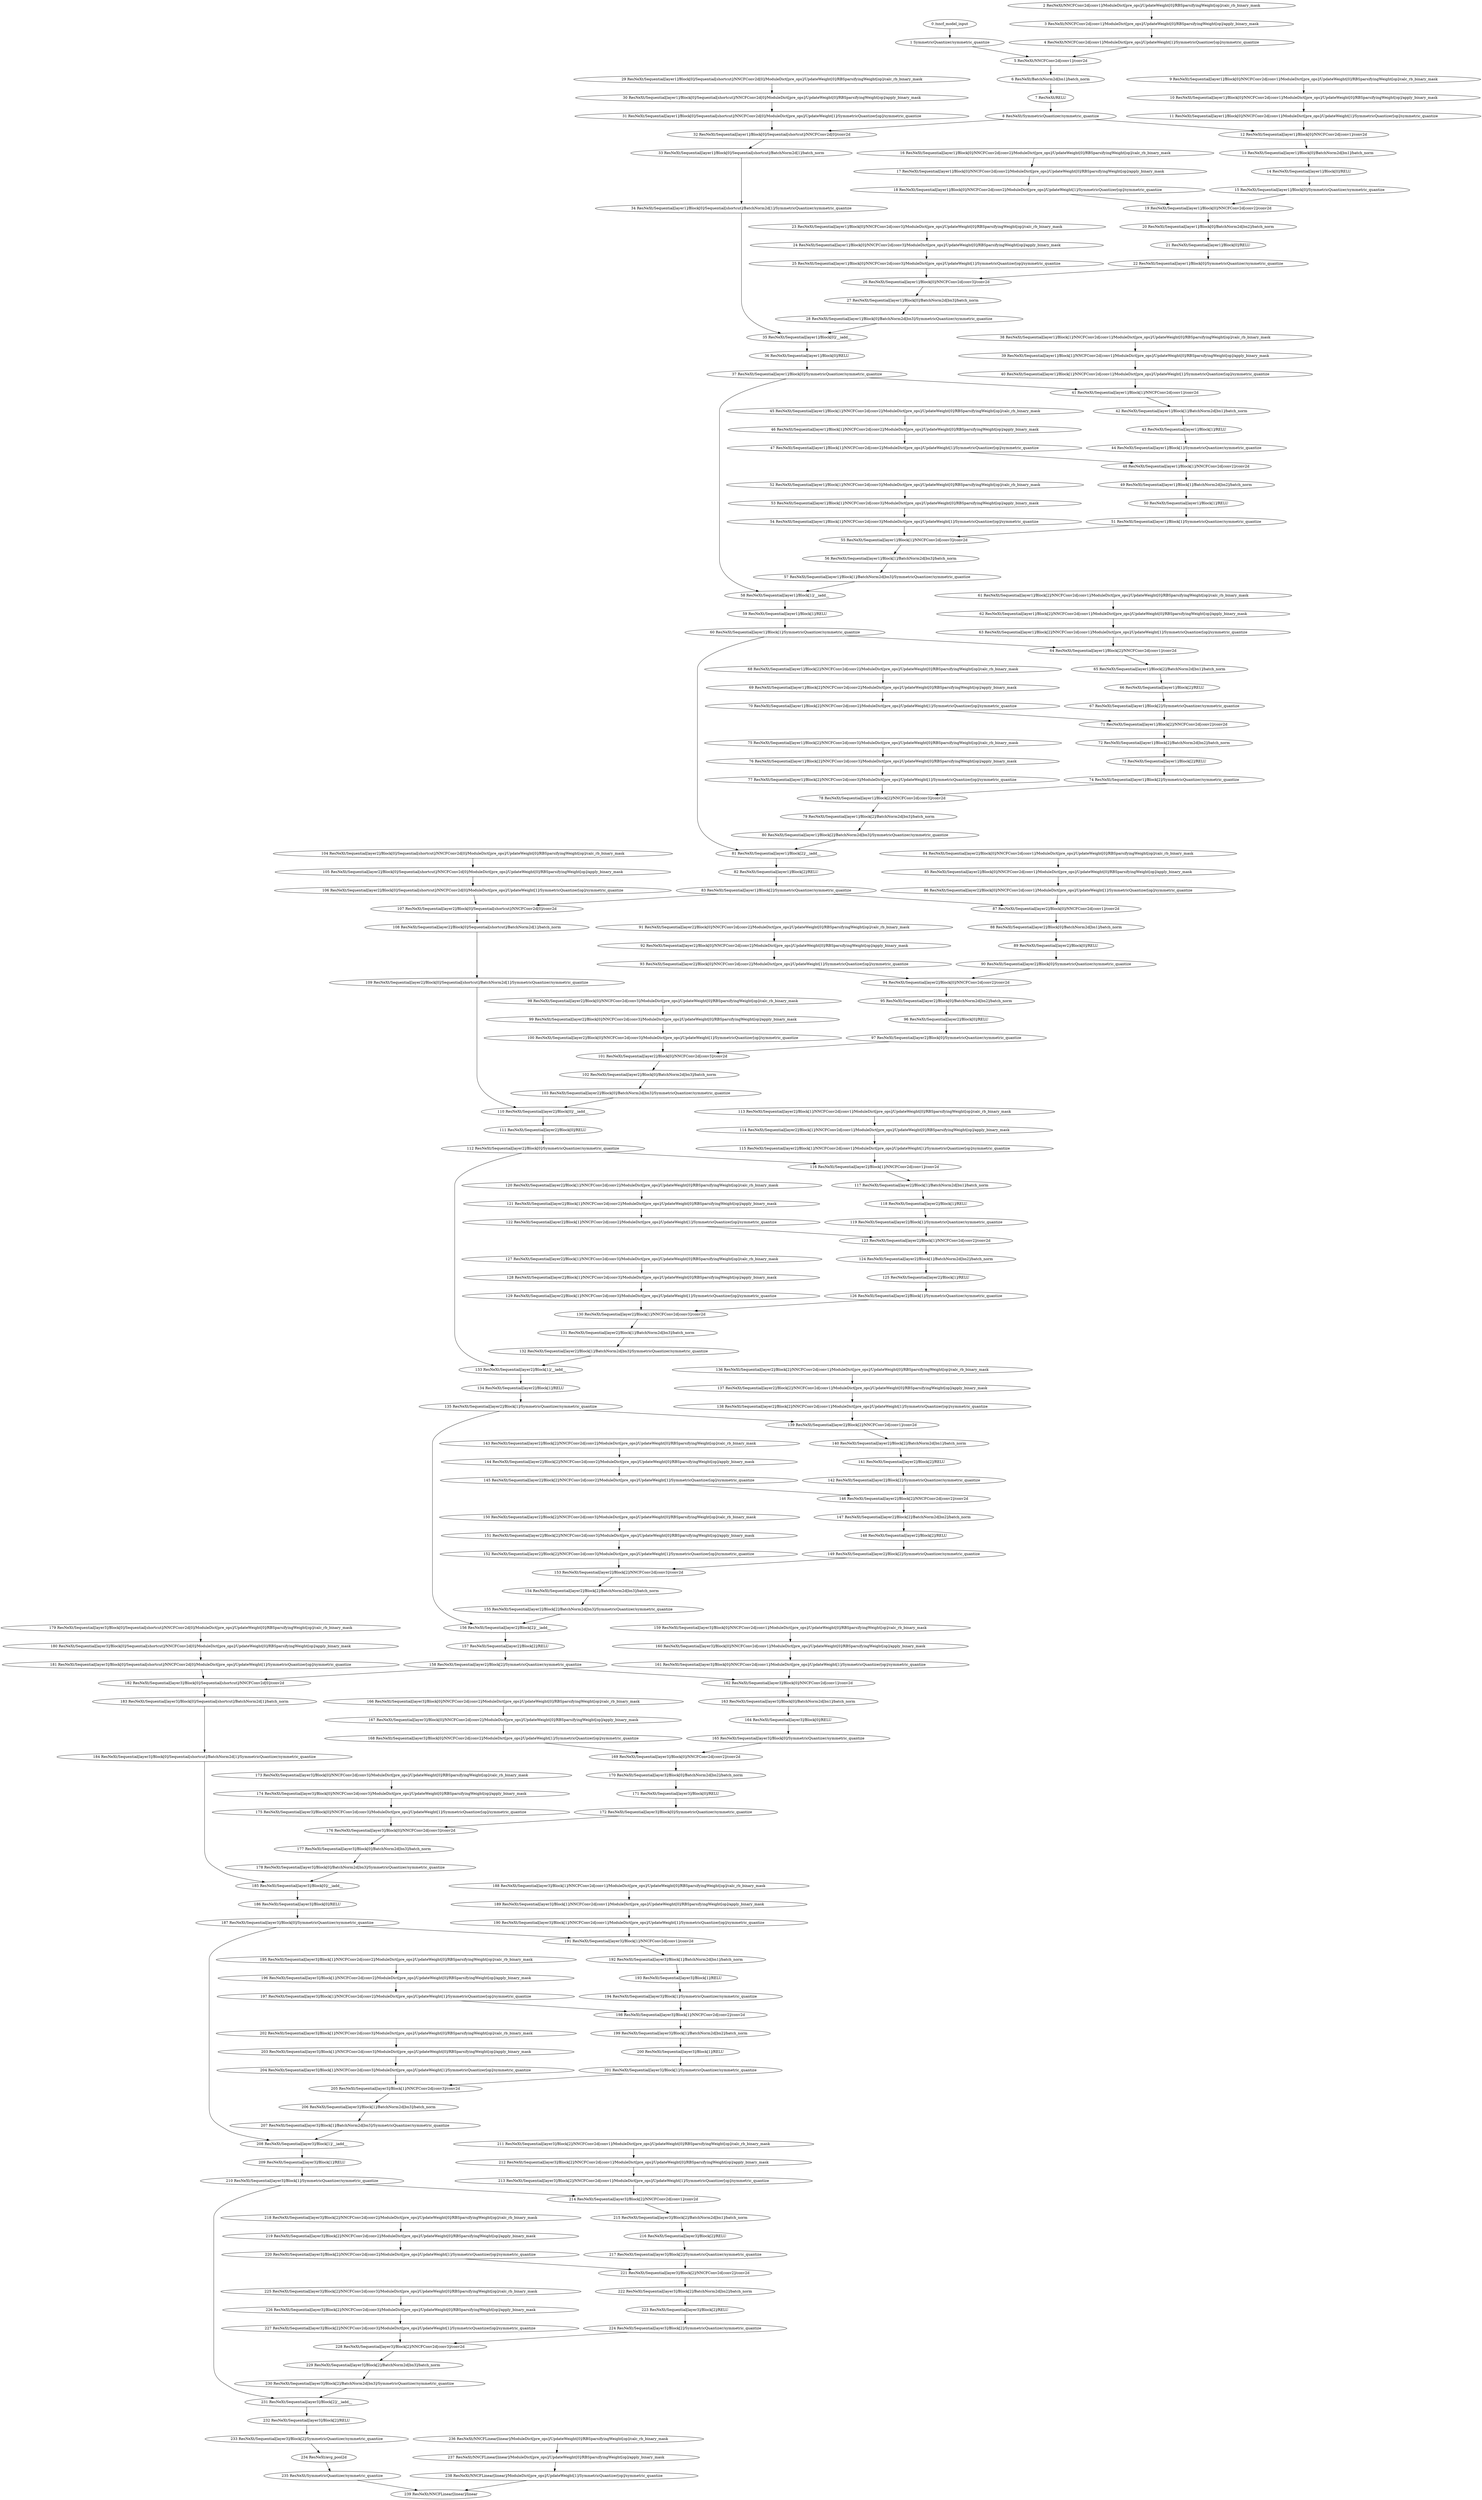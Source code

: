 strict digraph  {
"0 /nncf_model_input" [id=0, scope="", type=nncf_model_input];
"1 SymmetricQuantizer/symmetric_quantize" [id=1, scope=SymmetricQuantizer, type=symmetric_quantize];
"2 ResNeXt/NNCFConv2d[conv1]/ModuleDict[pre_ops]/UpdateWeight[0]/RBSparsifyingWeight[op]/calc_rb_binary_mask" [id=2, scope="ResNeXt/NNCFConv2d[conv1]/ModuleDict[pre_ops]/UpdateWeight[0]/RBSparsifyingWeight[op]", type=calc_rb_binary_mask];
"3 ResNeXt/NNCFConv2d[conv1]/ModuleDict[pre_ops]/UpdateWeight[0]/RBSparsifyingWeight[op]/apply_binary_mask" [id=3, scope="ResNeXt/NNCFConv2d[conv1]/ModuleDict[pre_ops]/UpdateWeight[0]/RBSparsifyingWeight[op]", type=apply_binary_mask];
"4 ResNeXt/NNCFConv2d[conv1]/ModuleDict[pre_ops]/UpdateWeight[1]/SymmetricQuantizer[op]/symmetric_quantize" [id=4, scope="ResNeXt/NNCFConv2d[conv1]/ModuleDict[pre_ops]/UpdateWeight[1]/SymmetricQuantizer[op]", type=symmetric_quantize];
"5 ResNeXt/NNCFConv2d[conv1]/conv2d" [id=5, scope="ResNeXt/NNCFConv2d[conv1]", type=conv2d];
"6 ResNeXt/BatchNorm2d[bn1]/batch_norm" [id=6, scope="ResNeXt/BatchNorm2d[bn1]", type=batch_norm];
"7 ResNeXt/RELU" [id=7, scope=ResNeXt, type=RELU];
"8 ResNeXt/SymmetricQuantizer/symmetric_quantize" [id=8, scope="ResNeXt/SymmetricQuantizer", type=symmetric_quantize];
"9 ResNeXt/Sequential[layer1]/Block[0]/NNCFConv2d[conv1]/ModuleDict[pre_ops]/UpdateWeight[0]/RBSparsifyingWeight[op]/calc_rb_binary_mask" [id=9, scope="ResNeXt/Sequential[layer1]/Block[0]/NNCFConv2d[conv1]/ModuleDict[pre_ops]/UpdateWeight[0]/RBSparsifyingWeight[op]", type=calc_rb_binary_mask];
"10 ResNeXt/Sequential[layer1]/Block[0]/NNCFConv2d[conv1]/ModuleDict[pre_ops]/UpdateWeight[0]/RBSparsifyingWeight[op]/apply_binary_mask" [id=10, scope="ResNeXt/Sequential[layer1]/Block[0]/NNCFConv2d[conv1]/ModuleDict[pre_ops]/UpdateWeight[0]/RBSparsifyingWeight[op]", type=apply_binary_mask];
"11 ResNeXt/Sequential[layer1]/Block[0]/NNCFConv2d[conv1]/ModuleDict[pre_ops]/UpdateWeight[1]/SymmetricQuantizer[op]/symmetric_quantize" [id=11, scope="ResNeXt/Sequential[layer1]/Block[0]/NNCFConv2d[conv1]/ModuleDict[pre_ops]/UpdateWeight[1]/SymmetricQuantizer[op]", type=symmetric_quantize];
"12 ResNeXt/Sequential[layer1]/Block[0]/NNCFConv2d[conv1]/conv2d" [id=12, scope="ResNeXt/Sequential[layer1]/Block[0]/NNCFConv2d[conv1]", type=conv2d];
"13 ResNeXt/Sequential[layer1]/Block[0]/BatchNorm2d[bn1]/batch_norm" [id=13, scope="ResNeXt/Sequential[layer1]/Block[0]/BatchNorm2d[bn1]", type=batch_norm];
"14 ResNeXt/Sequential[layer1]/Block[0]/RELU" [id=14, scope="ResNeXt/Sequential[layer1]/Block[0]", type=RELU];
"15 ResNeXt/Sequential[layer1]/Block[0]/SymmetricQuantizer/symmetric_quantize" [id=15, scope="ResNeXt/Sequential[layer1]/Block[0]/SymmetricQuantizer", type=symmetric_quantize];
"16 ResNeXt/Sequential[layer1]/Block[0]/NNCFConv2d[conv2]/ModuleDict[pre_ops]/UpdateWeight[0]/RBSparsifyingWeight[op]/calc_rb_binary_mask" [id=16, scope="ResNeXt/Sequential[layer1]/Block[0]/NNCFConv2d[conv2]/ModuleDict[pre_ops]/UpdateWeight[0]/RBSparsifyingWeight[op]", type=calc_rb_binary_mask];
"17 ResNeXt/Sequential[layer1]/Block[0]/NNCFConv2d[conv2]/ModuleDict[pre_ops]/UpdateWeight[0]/RBSparsifyingWeight[op]/apply_binary_mask" [id=17, scope="ResNeXt/Sequential[layer1]/Block[0]/NNCFConv2d[conv2]/ModuleDict[pre_ops]/UpdateWeight[0]/RBSparsifyingWeight[op]", type=apply_binary_mask];
"18 ResNeXt/Sequential[layer1]/Block[0]/NNCFConv2d[conv2]/ModuleDict[pre_ops]/UpdateWeight[1]/SymmetricQuantizer[op]/symmetric_quantize" [id=18, scope="ResNeXt/Sequential[layer1]/Block[0]/NNCFConv2d[conv2]/ModuleDict[pre_ops]/UpdateWeight[1]/SymmetricQuantizer[op]", type=symmetric_quantize];
"19 ResNeXt/Sequential[layer1]/Block[0]/NNCFConv2d[conv2]/conv2d" [id=19, scope="ResNeXt/Sequential[layer1]/Block[0]/NNCFConv2d[conv2]", type=conv2d];
"20 ResNeXt/Sequential[layer1]/Block[0]/BatchNorm2d[bn2]/batch_norm" [id=20, scope="ResNeXt/Sequential[layer1]/Block[0]/BatchNorm2d[bn2]", type=batch_norm];
"21 ResNeXt/Sequential[layer1]/Block[0]/RELU" [id=21, scope="ResNeXt/Sequential[layer1]/Block[0]", type=RELU];
"22 ResNeXt/Sequential[layer1]/Block[0]/SymmetricQuantizer/symmetric_quantize" [id=22, scope="ResNeXt/Sequential[layer1]/Block[0]/SymmetricQuantizer", type=symmetric_quantize];
"23 ResNeXt/Sequential[layer1]/Block[0]/NNCFConv2d[conv3]/ModuleDict[pre_ops]/UpdateWeight[0]/RBSparsifyingWeight[op]/calc_rb_binary_mask" [id=23, scope="ResNeXt/Sequential[layer1]/Block[0]/NNCFConv2d[conv3]/ModuleDict[pre_ops]/UpdateWeight[0]/RBSparsifyingWeight[op]", type=calc_rb_binary_mask];
"24 ResNeXt/Sequential[layer1]/Block[0]/NNCFConv2d[conv3]/ModuleDict[pre_ops]/UpdateWeight[0]/RBSparsifyingWeight[op]/apply_binary_mask" [id=24, scope="ResNeXt/Sequential[layer1]/Block[0]/NNCFConv2d[conv3]/ModuleDict[pre_ops]/UpdateWeight[0]/RBSparsifyingWeight[op]", type=apply_binary_mask];
"25 ResNeXt/Sequential[layer1]/Block[0]/NNCFConv2d[conv3]/ModuleDict[pre_ops]/UpdateWeight[1]/SymmetricQuantizer[op]/symmetric_quantize" [id=25, scope="ResNeXt/Sequential[layer1]/Block[0]/NNCFConv2d[conv3]/ModuleDict[pre_ops]/UpdateWeight[1]/SymmetricQuantizer[op]", type=symmetric_quantize];
"26 ResNeXt/Sequential[layer1]/Block[0]/NNCFConv2d[conv3]/conv2d" [id=26, scope="ResNeXt/Sequential[layer1]/Block[0]/NNCFConv2d[conv3]", type=conv2d];
"27 ResNeXt/Sequential[layer1]/Block[0]/BatchNorm2d[bn3]/batch_norm" [id=27, scope="ResNeXt/Sequential[layer1]/Block[0]/BatchNorm2d[bn3]", type=batch_norm];
"28 ResNeXt/Sequential[layer1]/Block[0]/BatchNorm2d[bn3]/SymmetricQuantizer/symmetric_quantize" [id=28, scope="ResNeXt/Sequential[layer1]/Block[0]/BatchNorm2d[bn3]/SymmetricQuantizer", type=symmetric_quantize];
"29 ResNeXt/Sequential[layer1]/Block[0]/Sequential[shortcut]/NNCFConv2d[0]/ModuleDict[pre_ops]/UpdateWeight[0]/RBSparsifyingWeight[op]/calc_rb_binary_mask" [id=29, scope="ResNeXt/Sequential[layer1]/Block[0]/Sequential[shortcut]/NNCFConv2d[0]/ModuleDict[pre_ops]/UpdateWeight[0]/RBSparsifyingWeight[op]", type=calc_rb_binary_mask];
"30 ResNeXt/Sequential[layer1]/Block[0]/Sequential[shortcut]/NNCFConv2d[0]/ModuleDict[pre_ops]/UpdateWeight[0]/RBSparsifyingWeight[op]/apply_binary_mask" [id=30, scope="ResNeXt/Sequential[layer1]/Block[0]/Sequential[shortcut]/NNCFConv2d[0]/ModuleDict[pre_ops]/UpdateWeight[0]/RBSparsifyingWeight[op]", type=apply_binary_mask];
"31 ResNeXt/Sequential[layer1]/Block[0]/Sequential[shortcut]/NNCFConv2d[0]/ModuleDict[pre_ops]/UpdateWeight[1]/SymmetricQuantizer[op]/symmetric_quantize" [id=31, scope="ResNeXt/Sequential[layer1]/Block[0]/Sequential[shortcut]/NNCFConv2d[0]/ModuleDict[pre_ops]/UpdateWeight[1]/SymmetricQuantizer[op]", type=symmetric_quantize];
"32 ResNeXt/Sequential[layer1]/Block[0]/Sequential[shortcut]/NNCFConv2d[0]/conv2d" [id=32, scope="ResNeXt/Sequential[layer1]/Block[0]/Sequential[shortcut]/NNCFConv2d[0]", type=conv2d];
"33 ResNeXt/Sequential[layer1]/Block[0]/Sequential[shortcut]/BatchNorm2d[1]/batch_norm" [id=33, scope="ResNeXt/Sequential[layer1]/Block[0]/Sequential[shortcut]/BatchNorm2d[1]", type=batch_norm];
"34 ResNeXt/Sequential[layer1]/Block[0]/Sequential[shortcut]/BatchNorm2d[1]/SymmetricQuantizer/symmetric_quantize" [id=34, scope="ResNeXt/Sequential[layer1]/Block[0]/Sequential[shortcut]/BatchNorm2d[1]/SymmetricQuantizer", type=symmetric_quantize];
"35 ResNeXt/Sequential[layer1]/Block[0]/__iadd__" [id=35, scope="ResNeXt/Sequential[layer1]/Block[0]", type=__iadd__];
"36 ResNeXt/Sequential[layer1]/Block[0]/RELU" [id=36, scope="ResNeXt/Sequential[layer1]/Block[0]", type=RELU];
"37 ResNeXt/Sequential[layer1]/Block[0]/SymmetricQuantizer/symmetric_quantize" [id=37, scope="ResNeXt/Sequential[layer1]/Block[0]/SymmetricQuantizer", type=symmetric_quantize];
"38 ResNeXt/Sequential[layer1]/Block[1]/NNCFConv2d[conv1]/ModuleDict[pre_ops]/UpdateWeight[0]/RBSparsifyingWeight[op]/calc_rb_binary_mask" [id=38, scope="ResNeXt/Sequential[layer1]/Block[1]/NNCFConv2d[conv1]/ModuleDict[pre_ops]/UpdateWeight[0]/RBSparsifyingWeight[op]", type=calc_rb_binary_mask];
"39 ResNeXt/Sequential[layer1]/Block[1]/NNCFConv2d[conv1]/ModuleDict[pre_ops]/UpdateWeight[0]/RBSparsifyingWeight[op]/apply_binary_mask" [id=39, scope="ResNeXt/Sequential[layer1]/Block[1]/NNCFConv2d[conv1]/ModuleDict[pre_ops]/UpdateWeight[0]/RBSparsifyingWeight[op]", type=apply_binary_mask];
"40 ResNeXt/Sequential[layer1]/Block[1]/NNCFConv2d[conv1]/ModuleDict[pre_ops]/UpdateWeight[1]/SymmetricQuantizer[op]/symmetric_quantize" [id=40, scope="ResNeXt/Sequential[layer1]/Block[1]/NNCFConv2d[conv1]/ModuleDict[pre_ops]/UpdateWeight[1]/SymmetricQuantizer[op]", type=symmetric_quantize];
"41 ResNeXt/Sequential[layer1]/Block[1]/NNCFConv2d[conv1]/conv2d" [id=41, scope="ResNeXt/Sequential[layer1]/Block[1]/NNCFConv2d[conv1]", type=conv2d];
"42 ResNeXt/Sequential[layer1]/Block[1]/BatchNorm2d[bn1]/batch_norm" [id=42, scope="ResNeXt/Sequential[layer1]/Block[1]/BatchNorm2d[bn1]", type=batch_norm];
"43 ResNeXt/Sequential[layer1]/Block[1]/RELU" [id=43, scope="ResNeXt/Sequential[layer1]/Block[1]", type=RELU];
"44 ResNeXt/Sequential[layer1]/Block[1]/SymmetricQuantizer/symmetric_quantize" [id=44, scope="ResNeXt/Sequential[layer1]/Block[1]/SymmetricQuantizer", type=symmetric_quantize];
"45 ResNeXt/Sequential[layer1]/Block[1]/NNCFConv2d[conv2]/ModuleDict[pre_ops]/UpdateWeight[0]/RBSparsifyingWeight[op]/calc_rb_binary_mask" [id=45, scope="ResNeXt/Sequential[layer1]/Block[1]/NNCFConv2d[conv2]/ModuleDict[pre_ops]/UpdateWeight[0]/RBSparsifyingWeight[op]", type=calc_rb_binary_mask];
"46 ResNeXt/Sequential[layer1]/Block[1]/NNCFConv2d[conv2]/ModuleDict[pre_ops]/UpdateWeight[0]/RBSparsifyingWeight[op]/apply_binary_mask" [id=46, scope="ResNeXt/Sequential[layer1]/Block[1]/NNCFConv2d[conv2]/ModuleDict[pre_ops]/UpdateWeight[0]/RBSparsifyingWeight[op]", type=apply_binary_mask];
"47 ResNeXt/Sequential[layer1]/Block[1]/NNCFConv2d[conv2]/ModuleDict[pre_ops]/UpdateWeight[1]/SymmetricQuantizer[op]/symmetric_quantize" [id=47, scope="ResNeXt/Sequential[layer1]/Block[1]/NNCFConv2d[conv2]/ModuleDict[pre_ops]/UpdateWeight[1]/SymmetricQuantizer[op]", type=symmetric_quantize];
"48 ResNeXt/Sequential[layer1]/Block[1]/NNCFConv2d[conv2]/conv2d" [id=48, scope="ResNeXt/Sequential[layer1]/Block[1]/NNCFConv2d[conv2]", type=conv2d];
"49 ResNeXt/Sequential[layer1]/Block[1]/BatchNorm2d[bn2]/batch_norm" [id=49, scope="ResNeXt/Sequential[layer1]/Block[1]/BatchNorm2d[bn2]", type=batch_norm];
"50 ResNeXt/Sequential[layer1]/Block[1]/RELU" [id=50, scope="ResNeXt/Sequential[layer1]/Block[1]", type=RELU];
"51 ResNeXt/Sequential[layer1]/Block[1]/SymmetricQuantizer/symmetric_quantize" [id=51, scope="ResNeXt/Sequential[layer1]/Block[1]/SymmetricQuantizer", type=symmetric_quantize];
"52 ResNeXt/Sequential[layer1]/Block[1]/NNCFConv2d[conv3]/ModuleDict[pre_ops]/UpdateWeight[0]/RBSparsifyingWeight[op]/calc_rb_binary_mask" [id=52, scope="ResNeXt/Sequential[layer1]/Block[1]/NNCFConv2d[conv3]/ModuleDict[pre_ops]/UpdateWeight[0]/RBSparsifyingWeight[op]", type=calc_rb_binary_mask];
"53 ResNeXt/Sequential[layer1]/Block[1]/NNCFConv2d[conv3]/ModuleDict[pre_ops]/UpdateWeight[0]/RBSparsifyingWeight[op]/apply_binary_mask" [id=53, scope="ResNeXt/Sequential[layer1]/Block[1]/NNCFConv2d[conv3]/ModuleDict[pre_ops]/UpdateWeight[0]/RBSparsifyingWeight[op]", type=apply_binary_mask];
"54 ResNeXt/Sequential[layer1]/Block[1]/NNCFConv2d[conv3]/ModuleDict[pre_ops]/UpdateWeight[1]/SymmetricQuantizer[op]/symmetric_quantize" [id=54, scope="ResNeXt/Sequential[layer1]/Block[1]/NNCFConv2d[conv3]/ModuleDict[pre_ops]/UpdateWeight[1]/SymmetricQuantizer[op]", type=symmetric_quantize];
"55 ResNeXt/Sequential[layer1]/Block[1]/NNCFConv2d[conv3]/conv2d" [id=55, scope="ResNeXt/Sequential[layer1]/Block[1]/NNCFConv2d[conv3]", type=conv2d];
"56 ResNeXt/Sequential[layer1]/Block[1]/BatchNorm2d[bn3]/batch_norm" [id=56, scope="ResNeXt/Sequential[layer1]/Block[1]/BatchNorm2d[bn3]", type=batch_norm];
"57 ResNeXt/Sequential[layer1]/Block[1]/BatchNorm2d[bn3]/SymmetricQuantizer/symmetric_quantize" [id=57, scope="ResNeXt/Sequential[layer1]/Block[1]/BatchNorm2d[bn3]/SymmetricQuantizer", type=symmetric_quantize];
"58 ResNeXt/Sequential[layer1]/Block[1]/__iadd__" [id=58, scope="ResNeXt/Sequential[layer1]/Block[1]", type=__iadd__];
"59 ResNeXt/Sequential[layer1]/Block[1]/RELU" [id=59, scope="ResNeXt/Sequential[layer1]/Block[1]", type=RELU];
"60 ResNeXt/Sequential[layer1]/Block[1]/SymmetricQuantizer/symmetric_quantize" [id=60, scope="ResNeXt/Sequential[layer1]/Block[1]/SymmetricQuantizer", type=symmetric_quantize];
"61 ResNeXt/Sequential[layer1]/Block[2]/NNCFConv2d[conv1]/ModuleDict[pre_ops]/UpdateWeight[0]/RBSparsifyingWeight[op]/calc_rb_binary_mask" [id=61, scope="ResNeXt/Sequential[layer1]/Block[2]/NNCFConv2d[conv1]/ModuleDict[pre_ops]/UpdateWeight[0]/RBSparsifyingWeight[op]", type=calc_rb_binary_mask];
"62 ResNeXt/Sequential[layer1]/Block[2]/NNCFConv2d[conv1]/ModuleDict[pre_ops]/UpdateWeight[0]/RBSparsifyingWeight[op]/apply_binary_mask" [id=62, scope="ResNeXt/Sequential[layer1]/Block[2]/NNCFConv2d[conv1]/ModuleDict[pre_ops]/UpdateWeight[0]/RBSparsifyingWeight[op]", type=apply_binary_mask];
"63 ResNeXt/Sequential[layer1]/Block[2]/NNCFConv2d[conv1]/ModuleDict[pre_ops]/UpdateWeight[1]/SymmetricQuantizer[op]/symmetric_quantize" [id=63, scope="ResNeXt/Sequential[layer1]/Block[2]/NNCFConv2d[conv1]/ModuleDict[pre_ops]/UpdateWeight[1]/SymmetricQuantizer[op]", type=symmetric_quantize];
"64 ResNeXt/Sequential[layer1]/Block[2]/NNCFConv2d[conv1]/conv2d" [id=64, scope="ResNeXt/Sequential[layer1]/Block[2]/NNCFConv2d[conv1]", type=conv2d];
"65 ResNeXt/Sequential[layer1]/Block[2]/BatchNorm2d[bn1]/batch_norm" [id=65, scope="ResNeXt/Sequential[layer1]/Block[2]/BatchNorm2d[bn1]", type=batch_norm];
"66 ResNeXt/Sequential[layer1]/Block[2]/RELU" [id=66, scope="ResNeXt/Sequential[layer1]/Block[2]", type=RELU];
"67 ResNeXt/Sequential[layer1]/Block[2]/SymmetricQuantizer/symmetric_quantize" [id=67, scope="ResNeXt/Sequential[layer1]/Block[2]/SymmetricQuantizer", type=symmetric_quantize];
"68 ResNeXt/Sequential[layer1]/Block[2]/NNCFConv2d[conv2]/ModuleDict[pre_ops]/UpdateWeight[0]/RBSparsifyingWeight[op]/calc_rb_binary_mask" [id=68, scope="ResNeXt/Sequential[layer1]/Block[2]/NNCFConv2d[conv2]/ModuleDict[pre_ops]/UpdateWeight[0]/RBSparsifyingWeight[op]", type=calc_rb_binary_mask];
"69 ResNeXt/Sequential[layer1]/Block[2]/NNCFConv2d[conv2]/ModuleDict[pre_ops]/UpdateWeight[0]/RBSparsifyingWeight[op]/apply_binary_mask" [id=69, scope="ResNeXt/Sequential[layer1]/Block[2]/NNCFConv2d[conv2]/ModuleDict[pre_ops]/UpdateWeight[0]/RBSparsifyingWeight[op]", type=apply_binary_mask];
"70 ResNeXt/Sequential[layer1]/Block[2]/NNCFConv2d[conv2]/ModuleDict[pre_ops]/UpdateWeight[1]/SymmetricQuantizer[op]/symmetric_quantize" [id=70, scope="ResNeXt/Sequential[layer1]/Block[2]/NNCFConv2d[conv2]/ModuleDict[pre_ops]/UpdateWeight[1]/SymmetricQuantizer[op]", type=symmetric_quantize];
"71 ResNeXt/Sequential[layer1]/Block[2]/NNCFConv2d[conv2]/conv2d" [id=71, scope="ResNeXt/Sequential[layer1]/Block[2]/NNCFConv2d[conv2]", type=conv2d];
"72 ResNeXt/Sequential[layer1]/Block[2]/BatchNorm2d[bn2]/batch_norm" [id=72, scope="ResNeXt/Sequential[layer1]/Block[2]/BatchNorm2d[bn2]", type=batch_norm];
"73 ResNeXt/Sequential[layer1]/Block[2]/RELU" [id=73, scope="ResNeXt/Sequential[layer1]/Block[2]", type=RELU];
"74 ResNeXt/Sequential[layer1]/Block[2]/SymmetricQuantizer/symmetric_quantize" [id=74, scope="ResNeXt/Sequential[layer1]/Block[2]/SymmetricQuantizer", type=symmetric_quantize];
"75 ResNeXt/Sequential[layer1]/Block[2]/NNCFConv2d[conv3]/ModuleDict[pre_ops]/UpdateWeight[0]/RBSparsifyingWeight[op]/calc_rb_binary_mask" [id=75, scope="ResNeXt/Sequential[layer1]/Block[2]/NNCFConv2d[conv3]/ModuleDict[pre_ops]/UpdateWeight[0]/RBSparsifyingWeight[op]", type=calc_rb_binary_mask];
"76 ResNeXt/Sequential[layer1]/Block[2]/NNCFConv2d[conv3]/ModuleDict[pre_ops]/UpdateWeight[0]/RBSparsifyingWeight[op]/apply_binary_mask" [id=76, scope="ResNeXt/Sequential[layer1]/Block[2]/NNCFConv2d[conv3]/ModuleDict[pre_ops]/UpdateWeight[0]/RBSparsifyingWeight[op]", type=apply_binary_mask];
"77 ResNeXt/Sequential[layer1]/Block[2]/NNCFConv2d[conv3]/ModuleDict[pre_ops]/UpdateWeight[1]/SymmetricQuantizer[op]/symmetric_quantize" [id=77, scope="ResNeXt/Sequential[layer1]/Block[2]/NNCFConv2d[conv3]/ModuleDict[pre_ops]/UpdateWeight[1]/SymmetricQuantizer[op]", type=symmetric_quantize];
"78 ResNeXt/Sequential[layer1]/Block[2]/NNCFConv2d[conv3]/conv2d" [id=78, scope="ResNeXt/Sequential[layer1]/Block[2]/NNCFConv2d[conv3]", type=conv2d];
"79 ResNeXt/Sequential[layer1]/Block[2]/BatchNorm2d[bn3]/batch_norm" [id=79, scope="ResNeXt/Sequential[layer1]/Block[2]/BatchNorm2d[bn3]", type=batch_norm];
"80 ResNeXt/Sequential[layer1]/Block[2]/BatchNorm2d[bn3]/SymmetricQuantizer/symmetric_quantize" [id=80, scope="ResNeXt/Sequential[layer1]/Block[2]/BatchNorm2d[bn3]/SymmetricQuantizer", type=symmetric_quantize];
"81 ResNeXt/Sequential[layer1]/Block[2]/__iadd__" [id=81, scope="ResNeXt/Sequential[layer1]/Block[2]", type=__iadd__];
"82 ResNeXt/Sequential[layer1]/Block[2]/RELU" [id=82, scope="ResNeXt/Sequential[layer1]/Block[2]", type=RELU];
"83 ResNeXt/Sequential[layer1]/Block[2]/SymmetricQuantizer/symmetric_quantize" [id=83, scope="ResNeXt/Sequential[layer1]/Block[2]/SymmetricQuantizer", type=symmetric_quantize];
"84 ResNeXt/Sequential[layer2]/Block[0]/NNCFConv2d[conv1]/ModuleDict[pre_ops]/UpdateWeight[0]/RBSparsifyingWeight[op]/calc_rb_binary_mask" [id=84, scope="ResNeXt/Sequential[layer2]/Block[0]/NNCFConv2d[conv1]/ModuleDict[pre_ops]/UpdateWeight[0]/RBSparsifyingWeight[op]", type=calc_rb_binary_mask];
"85 ResNeXt/Sequential[layer2]/Block[0]/NNCFConv2d[conv1]/ModuleDict[pre_ops]/UpdateWeight[0]/RBSparsifyingWeight[op]/apply_binary_mask" [id=85, scope="ResNeXt/Sequential[layer2]/Block[0]/NNCFConv2d[conv1]/ModuleDict[pre_ops]/UpdateWeight[0]/RBSparsifyingWeight[op]", type=apply_binary_mask];
"86 ResNeXt/Sequential[layer2]/Block[0]/NNCFConv2d[conv1]/ModuleDict[pre_ops]/UpdateWeight[1]/SymmetricQuantizer[op]/symmetric_quantize" [id=86, scope="ResNeXt/Sequential[layer2]/Block[0]/NNCFConv2d[conv1]/ModuleDict[pre_ops]/UpdateWeight[1]/SymmetricQuantizer[op]", type=symmetric_quantize];
"87 ResNeXt/Sequential[layer2]/Block[0]/NNCFConv2d[conv1]/conv2d" [id=87, scope="ResNeXt/Sequential[layer2]/Block[0]/NNCFConv2d[conv1]", type=conv2d];
"88 ResNeXt/Sequential[layer2]/Block[0]/BatchNorm2d[bn1]/batch_norm" [id=88, scope="ResNeXt/Sequential[layer2]/Block[0]/BatchNorm2d[bn1]", type=batch_norm];
"89 ResNeXt/Sequential[layer2]/Block[0]/RELU" [id=89, scope="ResNeXt/Sequential[layer2]/Block[0]", type=RELU];
"90 ResNeXt/Sequential[layer2]/Block[0]/SymmetricQuantizer/symmetric_quantize" [id=90, scope="ResNeXt/Sequential[layer2]/Block[0]/SymmetricQuantizer", type=symmetric_quantize];
"91 ResNeXt/Sequential[layer2]/Block[0]/NNCFConv2d[conv2]/ModuleDict[pre_ops]/UpdateWeight[0]/RBSparsifyingWeight[op]/calc_rb_binary_mask" [id=91, scope="ResNeXt/Sequential[layer2]/Block[0]/NNCFConv2d[conv2]/ModuleDict[pre_ops]/UpdateWeight[0]/RBSparsifyingWeight[op]", type=calc_rb_binary_mask];
"92 ResNeXt/Sequential[layer2]/Block[0]/NNCFConv2d[conv2]/ModuleDict[pre_ops]/UpdateWeight[0]/RBSparsifyingWeight[op]/apply_binary_mask" [id=92, scope="ResNeXt/Sequential[layer2]/Block[0]/NNCFConv2d[conv2]/ModuleDict[pre_ops]/UpdateWeight[0]/RBSparsifyingWeight[op]", type=apply_binary_mask];
"93 ResNeXt/Sequential[layer2]/Block[0]/NNCFConv2d[conv2]/ModuleDict[pre_ops]/UpdateWeight[1]/SymmetricQuantizer[op]/symmetric_quantize" [id=93, scope="ResNeXt/Sequential[layer2]/Block[0]/NNCFConv2d[conv2]/ModuleDict[pre_ops]/UpdateWeight[1]/SymmetricQuantizer[op]", type=symmetric_quantize];
"94 ResNeXt/Sequential[layer2]/Block[0]/NNCFConv2d[conv2]/conv2d" [id=94, scope="ResNeXt/Sequential[layer2]/Block[0]/NNCFConv2d[conv2]", type=conv2d];
"95 ResNeXt/Sequential[layer2]/Block[0]/BatchNorm2d[bn2]/batch_norm" [id=95, scope="ResNeXt/Sequential[layer2]/Block[0]/BatchNorm2d[bn2]", type=batch_norm];
"96 ResNeXt/Sequential[layer2]/Block[0]/RELU" [id=96, scope="ResNeXt/Sequential[layer2]/Block[0]", type=RELU];
"97 ResNeXt/Sequential[layer2]/Block[0]/SymmetricQuantizer/symmetric_quantize" [id=97, scope="ResNeXt/Sequential[layer2]/Block[0]/SymmetricQuantizer", type=symmetric_quantize];
"98 ResNeXt/Sequential[layer2]/Block[0]/NNCFConv2d[conv3]/ModuleDict[pre_ops]/UpdateWeight[0]/RBSparsifyingWeight[op]/calc_rb_binary_mask" [id=98, scope="ResNeXt/Sequential[layer2]/Block[0]/NNCFConv2d[conv3]/ModuleDict[pre_ops]/UpdateWeight[0]/RBSparsifyingWeight[op]", type=calc_rb_binary_mask];
"99 ResNeXt/Sequential[layer2]/Block[0]/NNCFConv2d[conv3]/ModuleDict[pre_ops]/UpdateWeight[0]/RBSparsifyingWeight[op]/apply_binary_mask" [id=99, scope="ResNeXt/Sequential[layer2]/Block[0]/NNCFConv2d[conv3]/ModuleDict[pre_ops]/UpdateWeight[0]/RBSparsifyingWeight[op]", type=apply_binary_mask];
"100 ResNeXt/Sequential[layer2]/Block[0]/NNCFConv2d[conv3]/ModuleDict[pre_ops]/UpdateWeight[1]/SymmetricQuantizer[op]/symmetric_quantize" [id=100, scope="ResNeXt/Sequential[layer2]/Block[0]/NNCFConv2d[conv3]/ModuleDict[pre_ops]/UpdateWeight[1]/SymmetricQuantizer[op]", type=symmetric_quantize];
"101 ResNeXt/Sequential[layer2]/Block[0]/NNCFConv2d[conv3]/conv2d" [id=101, scope="ResNeXt/Sequential[layer2]/Block[0]/NNCFConv2d[conv3]", type=conv2d];
"102 ResNeXt/Sequential[layer2]/Block[0]/BatchNorm2d[bn3]/batch_norm" [id=102, scope="ResNeXt/Sequential[layer2]/Block[0]/BatchNorm2d[bn3]", type=batch_norm];
"103 ResNeXt/Sequential[layer2]/Block[0]/BatchNorm2d[bn3]/SymmetricQuantizer/symmetric_quantize" [id=103, scope="ResNeXt/Sequential[layer2]/Block[0]/BatchNorm2d[bn3]/SymmetricQuantizer", type=symmetric_quantize];
"104 ResNeXt/Sequential[layer2]/Block[0]/Sequential[shortcut]/NNCFConv2d[0]/ModuleDict[pre_ops]/UpdateWeight[0]/RBSparsifyingWeight[op]/calc_rb_binary_mask" [id=104, scope="ResNeXt/Sequential[layer2]/Block[0]/Sequential[shortcut]/NNCFConv2d[0]/ModuleDict[pre_ops]/UpdateWeight[0]/RBSparsifyingWeight[op]", type=calc_rb_binary_mask];
"105 ResNeXt/Sequential[layer2]/Block[0]/Sequential[shortcut]/NNCFConv2d[0]/ModuleDict[pre_ops]/UpdateWeight[0]/RBSparsifyingWeight[op]/apply_binary_mask" [id=105, scope="ResNeXt/Sequential[layer2]/Block[0]/Sequential[shortcut]/NNCFConv2d[0]/ModuleDict[pre_ops]/UpdateWeight[0]/RBSparsifyingWeight[op]", type=apply_binary_mask];
"106 ResNeXt/Sequential[layer2]/Block[0]/Sequential[shortcut]/NNCFConv2d[0]/ModuleDict[pre_ops]/UpdateWeight[1]/SymmetricQuantizer[op]/symmetric_quantize" [id=106, scope="ResNeXt/Sequential[layer2]/Block[0]/Sequential[shortcut]/NNCFConv2d[0]/ModuleDict[pre_ops]/UpdateWeight[1]/SymmetricQuantizer[op]", type=symmetric_quantize];
"107 ResNeXt/Sequential[layer2]/Block[0]/Sequential[shortcut]/NNCFConv2d[0]/conv2d" [id=107, scope="ResNeXt/Sequential[layer2]/Block[0]/Sequential[shortcut]/NNCFConv2d[0]", type=conv2d];
"108 ResNeXt/Sequential[layer2]/Block[0]/Sequential[shortcut]/BatchNorm2d[1]/batch_norm" [id=108, scope="ResNeXt/Sequential[layer2]/Block[0]/Sequential[shortcut]/BatchNorm2d[1]", type=batch_norm];
"109 ResNeXt/Sequential[layer2]/Block[0]/Sequential[shortcut]/BatchNorm2d[1]/SymmetricQuantizer/symmetric_quantize" [id=109, scope="ResNeXt/Sequential[layer2]/Block[0]/Sequential[shortcut]/BatchNorm2d[1]/SymmetricQuantizer", type=symmetric_quantize];
"110 ResNeXt/Sequential[layer2]/Block[0]/__iadd__" [id=110, scope="ResNeXt/Sequential[layer2]/Block[0]", type=__iadd__];
"111 ResNeXt/Sequential[layer2]/Block[0]/RELU" [id=111, scope="ResNeXt/Sequential[layer2]/Block[0]", type=RELU];
"112 ResNeXt/Sequential[layer2]/Block[0]/SymmetricQuantizer/symmetric_quantize" [id=112, scope="ResNeXt/Sequential[layer2]/Block[0]/SymmetricQuantizer", type=symmetric_quantize];
"113 ResNeXt/Sequential[layer2]/Block[1]/NNCFConv2d[conv1]/ModuleDict[pre_ops]/UpdateWeight[0]/RBSparsifyingWeight[op]/calc_rb_binary_mask" [id=113, scope="ResNeXt/Sequential[layer2]/Block[1]/NNCFConv2d[conv1]/ModuleDict[pre_ops]/UpdateWeight[0]/RBSparsifyingWeight[op]", type=calc_rb_binary_mask];
"114 ResNeXt/Sequential[layer2]/Block[1]/NNCFConv2d[conv1]/ModuleDict[pre_ops]/UpdateWeight[0]/RBSparsifyingWeight[op]/apply_binary_mask" [id=114, scope="ResNeXt/Sequential[layer2]/Block[1]/NNCFConv2d[conv1]/ModuleDict[pre_ops]/UpdateWeight[0]/RBSparsifyingWeight[op]", type=apply_binary_mask];
"115 ResNeXt/Sequential[layer2]/Block[1]/NNCFConv2d[conv1]/ModuleDict[pre_ops]/UpdateWeight[1]/SymmetricQuantizer[op]/symmetric_quantize" [id=115, scope="ResNeXt/Sequential[layer2]/Block[1]/NNCFConv2d[conv1]/ModuleDict[pre_ops]/UpdateWeight[1]/SymmetricQuantizer[op]", type=symmetric_quantize];
"116 ResNeXt/Sequential[layer2]/Block[1]/NNCFConv2d[conv1]/conv2d" [id=116, scope="ResNeXt/Sequential[layer2]/Block[1]/NNCFConv2d[conv1]", type=conv2d];
"117 ResNeXt/Sequential[layer2]/Block[1]/BatchNorm2d[bn1]/batch_norm" [id=117, scope="ResNeXt/Sequential[layer2]/Block[1]/BatchNorm2d[bn1]", type=batch_norm];
"118 ResNeXt/Sequential[layer2]/Block[1]/RELU" [id=118, scope="ResNeXt/Sequential[layer2]/Block[1]", type=RELU];
"119 ResNeXt/Sequential[layer2]/Block[1]/SymmetricQuantizer/symmetric_quantize" [id=119, scope="ResNeXt/Sequential[layer2]/Block[1]/SymmetricQuantizer", type=symmetric_quantize];
"120 ResNeXt/Sequential[layer2]/Block[1]/NNCFConv2d[conv2]/ModuleDict[pre_ops]/UpdateWeight[0]/RBSparsifyingWeight[op]/calc_rb_binary_mask" [id=120, scope="ResNeXt/Sequential[layer2]/Block[1]/NNCFConv2d[conv2]/ModuleDict[pre_ops]/UpdateWeight[0]/RBSparsifyingWeight[op]", type=calc_rb_binary_mask];
"121 ResNeXt/Sequential[layer2]/Block[1]/NNCFConv2d[conv2]/ModuleDict[pre_ops]/UpdateWeight[0]/RBSparsifyingWeight[op]/apply_binary_mask" [id=121, scope="ResNeXt/Sequential[layer2]/Block[1]/NNCFConv2d[conv2]/ModuleDict[pre_ops]/UpdateWeight[0]/RBSparsifyingWeight[op]", type=apply_binary_mask];
"122 ResNeXt/Sequential[layer2]/Block[1]/NNCFConv2d[conv2]/ModuleDict[pre_ops]/UpdateWeight[1]/SymmetricQuantizer[op]/symmetric_quantize" [id=122, scope="ResNeXt/Sequential[layer2]/Block[1]/NNCFConv2d[conv2]/ModuleDict[pre_ops]/UpdateWeight[1]/SymmetricQuantizer[op]", type=symmetric_quantize];
"123 ResNeXt/Sequential[layer2]/Block[1]/NNCFConv2d[conv2]/conv2d" [id=123, scope="ResNeXt/Sequential[layer2]/Block[1]/NNCFConv2d[conv2]", type=conv2d];
"124 ResNeXt/Sequential[layer2]/Block[1]/BatchNorm2d[bn2]/batch_norm" [id=124, scope="ResNeXt/Sequential[layer2]/Block[1]/BatchNorm2d[bn2]", type=batch_norm];
"125 ResNeXt/Sequential[layer2]/Block[1]/RELU" [id=125, scope="ResNeXt/Sequential[layer2]/Block[1]", type=RELU];
"126 ResNeXt/Sequential[layer2]/Block[1]/SymmetricQuantizer/symmetric_quantize" [id=126, scope="ResNeXt/Sequential[layer2]/Block[1]/SymmetricQuantizer", type=symmetric_quantize];
"127 ResNeXt/Sequential[layer2]/Block[1]/NNCFConv2d[conv3]/ModuleDict[pre_ops]/UpdateWeight[0]/RBSparsifyingWeight[op]/calc_rb_binary_mask" [id=127, scope="ResNeXt/Sequential[layer2]/Block[1]/NNCFConv2d[conv3]/ModuleDict[pre_ops]/UpdateWeight[0]/RBSparsifyingWeight[op]", type=calc_rb_binary_mask];
"128 ResNeXt/Sequential[layer2]/Block[1]/NNCFConv2d[conv3]/ModuleDict[pre_ops]/UpdateWeight[0]/RBSparsifyingWeight[op]/apply_binary_mask" [id=128, scope="ResNeXt/Sequential[layer2]/Block[1]/NNCFConv2d[conv3]/ModuleDict[pre_ops]/UpdateWeight[0]/RBSparsifyingWeight[op]", type=apply_binary_mask];
"129 ResNeXt/Sequential[layer2]/Block[1]/NNCFConv2d[conv3]/ModuleDict[pre_ops]/UpdateWeight[1]/SymmetricQuantizer[op]/symmetric_quantize" [id=129, scope="ResNeXt/Sequential[layer2]/Block[1]/NNCFConv2d[conv3]/ModuleDict[pre_ops]/UpdateWeight[1]/SymmetricQuantizer[op]", type=symmetric_quantize];
"130 ResNeXt/Sequential[layer2]/Block[1]/NNCFConv2d[conv3]/conv2d" [id=130, scope="ResNeXt/Sequential[layer2]/Block[1]/NNCFConv2d[conv3]", type=conv2d];
"131 ResNeXt/Sequential[layer2]/Block[1]/BatchNorm2d[bn3]/batch_norm" [id=131, scope="ResNeXt/Sequential[layer2]/Block[1]/BatchNorm2d[bn3]", type=batch_norm];
"132 ResNeXt/Sequential[layer2]/Block[1]/BatchNorm2d[bn3]/SymmetricQuantizer/symmetric_quantize" [id=132, scope="ResNeXt/Sequential[layer2]/Block[1]/BatchNorm2d[bn3]/SymmetricQuantizer", type=symmetric_quantize];
"133 ResNeXt/Sequential[layer2]/Block[1]/__iadd__" [id=133, scope="ResNeXt/Sequential[layer2]/Block[1]", type=__iadd__];
"134 ResNeXt/Sequential[layer2]/Block[1]/RELU" [id=134, scope="ResNeXt/Sequential[layer2]/Block[1]", type=RELU];
"135 ResNeXt/Sequential[layer2]/Block[1]/SymmetricQuantizer/symmetric_quantize" [id=135, scope="ResNeXt/Sequential[layer2]/Block[1]/SymmetricQuantizer", type=symmetric_quantize];
"136 ResNeXt/Sequential[layer2]/Block[2]/NNCFConv2d[conv1]/ModuleDict[pre_ops]/UpdateWeight[0]/RBSparsifyingWeight[op]/calc_rb_binary_mask" [id=136, scope="ResNeXt/Sequential[layer2]/Block[2]/NNCFConv2d[conv1]/ModuleDict[pre_ops]/UpdateWeight[0]/RBSparsifyingWeight[op]", type=calc_rb_binary_mask];
"137 ResNeXt/Sequential[layer2]/Block[2]/NNCFConv2d[conv1]/ModuleDict[pre_ops]/UpdateWeight[0]/RBSparsifyingWeight[op]/apply_binary_mask" [id=137, scope="ResNeXt/Sequential[layer2]/Block[2]/NNCFConv2d[conv1]/ModuleDict[pre_ops]/UpdateWeight[0]/RBSparsifyingWeight[op]", type=apply_binary_mask];
"138 ResNeXt/Sequential[layer2]/Block[2]/NNCFConv2d[conv1]/ModuleDict[pre_ops]/UpdateWeight[1]/SymmetricQuantizer[op]/symmetric_quantize" [id=138, scope="ResNeXt/Sequential[layer2]/Block[2]/NNCFConv2d[conv1]/ModuleDict[pre_ops]/UpdateWeight[1]/SymmetricQuantizer[op]", type=symmetric_quantize];
"139 ResNeXt/Sequential[layer2]/Block[2]/NNCFConv2d[conv1]/conv2d" [id=139, scope="ResNeXt/Sequential[layer2]/Block[2]/NNCFConv2d[conv1]", type=conv2d];
"140 ResNeXt/Sequential[layer2]/Block[2]/BatchNorm2d[bn1]/batch_norm" [id=140, scope="ResNeXt/Sequential[layer2]/Block[2]/BatchNorm2d[bn1]", type=batch_norm];
"141 ResNeXt/Sequential[layer2]/Block[2]/RELU" [id=141, scope="ResNeXt/Sequential[layer2]/Block[2]", type=RELU];
"142 ResNeXt/Sequential[layer2]/Block[2]/SymmetricQuantizer/symmetric_quantize" [id=142, scope="ResNeXt/Sequential[layer2]/Block[2]/SymmetricQuantizer", type=symmetric_quantize];
"143 ResNeXt/Sequential[layer2]/Block[2]/NNCFConv2d[conv2]/ModuleDict[pre_ops]/UpdateWeight[0]/RBSparsifyingWeight[op]/calc_rb_binary_mask" [id=143, scope="ResNeXt/Sequential[layer2]/Block[2]/NNCFConv2d[conv2]/ModuleDict[pre_ops]/UpdateWeight[0]/RBSparsifyingWeight[op]", type=calc_rb_binary_mask];
"144 ResNeXt/Sequential[layer2]/Block[2]/NNCFConv2d[conv2]/ModuleDict[pre_ops]/UpdateWeight[0]/RBSparsifyingWeight[op]/apply_binary_mask" [id=144, scope="ResNeXt/Sequential[layer2]/Block[2]/NNCFConv2d[conv2]/ModuleDict[pre_ops]/UpdateWeight[0]/RBSparsifyingWeight[op]", type=apply_binary_mask];
"145 ResNeXt/Sequential[layer2]/Block[2]/NNCFConv2d[conv2]/ModuleDict[pre_ops]/UpdateWeight[1]/SymmetricQuantizer[op]/symmetric_quantize" [id=145, scope="ResNeXt/Sequential[layer2]/Block[2]/NNCFConv2d[conv2]/ModuleDict[pre_ops]/UpdateWeight[1]/SymmetricQuantizer[op]", type=symmetric_quantize];
"146 ResNeXt/Sequential[layer2]/Block[2]/NNCFConv2d[conv2]/conv2d" [id=146, scope="ResNeXt/Sequential[layer2]/Block[2]/NNCFConv2d[conv2]", type=conv2d];
"147 ResNeXt/Sequential[layer2]/Block[2]/BatchNorm2d[bn2]/batch_norm" [id=147, scope="ResNeXt/Sequential[layer2]/Block[2]/BatchNorm2d[bn2]", type=batch_norm];
"148 ResNeXt/Sequential[layer2]/Block[2]/RELU" [id=148, scope="ResNeXt/Sequential[layer2]/Block[2]", type=RELU];
"149 ResNeXt/Sequential[layer2]/Block[2]/SymmetricQuantizer/symmetric_quantize" [id=149, scope="ResNeXt/Sequential[layer2]/Block[2]/SymmetricQuantizer", type=symmetric_quantize];
"150 ResNeXt/Sequential[layer2]/Block[2]/NNCFConv2d[conv3]/ModuleDict[pre_ops]/UpdateWeight[0]/RBSparsifyingWeight[op]/calc_rb_binary_mask" [id=150, scope="ResNeXt/Sequential[layer2]/Block[2]/NNCFConv2d[conv3]/ModuleDict[pre_ops]/UpdateWeight[0]/RBSparsifyingWeight[op]", type=calc_rb_binary_mask];
"151 ResNeXt/Sequential[layer2]/Block[2]/NNCFConv2d[conv3]/ModuleDict[pre_ops]/UpdateWeight[0]/RBSparsifyingWeight[op]/apply_binary_mask" [id=151, scope="ResNeXt/Sequential[layer2]/Block[2]/NNCFConv2d[conv3]/ModuleDict[pre_ops]/UpdateWeight[0]/RBSparsifyingWeight[op]", type=apply_binary_mask];
"152 ResNeXt/Sequential[layer2]/Block[2]/NNCFConv2d[conv3]/ModuleDict[pre_ops]/UpdateWeight[1]/SymmetricQuantizer[op]/symmetric_quantize" [id=152, scope="ResNeXt/Sequential[layer2]/Block[2]/NNCFConv2d[conv3]/ModuleDict[pre_ops]/UpdateWeight[1]/SymmetricQuantizer[op]", type=symmetric_quantize];
"153 ResNeXt/Sequential[layer2]/Block[2]/NNCFConv2d[conv3]/conv2d" [id=153, scope="ResNeXt/Sequential[layer2]/Block[2]/NNCFConv2d[conv3]", type=conv2d];
"154 ResNeXt/Sequential[layer2]/Block[2]/BatchNorm2d[bn3]/batch_norm" [id=154, scope="ResNeXt/Sequential[layer2]/Block[2]/BatchNorm2d[bn3]", type=batch_norm];
"155 ResNeXt/Sequential[layer2]/Block[2]/BatchNorm2d[bn3]/SymmetricQuantizer/symmetric_quantize" [id=155, scope="ResNeXt/Sequential[layer2]/Block[2]/BatchNorm2d[bn3]/SymmetricQuantizer", type=symmetric_quantize];
"156 ResNeXt/Sequential[layer2]/Block[2]/__iadd__" [id=156, scope="ResNeXt/Sequential[layer2]/Block[2]", type=__iadd__];
"157 ResNeXt/Sequential[layer2]/Block[2]/RELU" [id=157, scope="ResNeXt/Sequential[layer2]/Block[2]", type=RELU];
"158 ResNeXt/Sequential[layer2]/Block[2]/SymmetricQuantizer/symmetric_quantize" [id=158, scope="ResNeXt/Sequential[layer2]/Block[2]/SymmetricQuantizer", type=symmetric_quantize];
"159 ResNeXt/Sequential[layer3]/Block[0]/NNCFConv2d[conv1]/ModuleDict[pre_ops]/UpdateWeight[0]/RBSparsifyingWeight[op]/calc_rb_binary_mask" [id=159, scope="ResNeXt/Sequential[layer3]/Block[0]/NNCFConv2d[conv1]/ModuleDict[pre_ops]/UpdateWeight[0]/RBSparsifyingWeight[op]", type=calc_rb_binary_mask];
"160 ResNeXt/Sequential[layer3]/Block[0]/NNCFConv2d[conv1]/ModuleDict[pre_ops]/UpdateWeight[0]/RBSparsifyingWeight[op]/apply_binary_mask" [id=160, scope="ResNeXt/Sequential[layer3]/Block[0]/NNCFConv2d[conv1]/ModuleDict[pre_ops]/UpdateWeight[0]/RBSparsifyingWeight[op]", type=apply_binary_mask];
"161 ResNeXt/Sequential[layer3]/Block[0]/NNCFConv2d[conv1]/ModuleDict[pre_ops]/UpdateWeight[1]/SymmetricQuantizer[op]/symmetric_quantize" [id=161, scope="ResNeXt/Sequential[layer3]/Block[0]/NNCFConv2d[conv1]/ModuleDict[pre_ops]/UpdateWeight[1]/SymmetricQuantizer[op]", type=symmetric_quantize];
"162 ResNeXt/Sequential[layer3]/Block[0]/NNCFConv2d[conv1]/conv2d" [id=162, scope="ResNeXt/Sequential[layer3]/Block[0]/NNCFConv2d[conv1]", type=conv2d];
"163 ResNeXt/Sequential[layer3]/Block[0]/BatchNorm2d[bn1]/batch_norm" [id=163, scope="ResNeXt/Sequential[layer3]/Block[0]/BatchNorm2d[bn1]", type=batch_norm];
"164 ResNeXt/Sequential[layer3]/Block[0]/RELU" [id=164, scope="ResNeXt/Sequential[layer3]/Block[0]", type=RELU];
"165 ResNeXt/Sequential[layer3]/Block[0]/SymmetricQuantizer/symmetric_quantize" [id=165, scope="ResNeXt/Sequential[layer3]/Block[0]/SymmetricQuantizer", type=symmetric_quantize];
"166 ResNeXt/Sequential[layer3]/Block[0]/NNCFConv2d[conv2]/ModuleDict[pre_ops]/UpdateWeight[0]/RBSparsifyingWeight[op]/calc_rb_binary_mask" [id=166, scope="ResNeXt/Sequential[layer3]/Block[0]/NNCFConv2d[conv2]/ModuleDict[pre_ops]/UpdateWeight[0]/RBSparsifyingWeight[op]", type=calc_rb_binary_mask];
"167 ResNeXt/Sequential[layer3]/Block[0]/NNCFConv2d[conv2]/ModuleDict[pre_ops]/UpdateWeight[0]/RBSparsifyingWeight[op]/apply_binary_mask" [id=167, scope="ResNeXt/Sequential[layer3]/Block[0]/NNCFConv2d[conv2]/ModuleDict[pre_ops]/UpdateWeight[0]/RBSparsifyingWeight[op]", type=apply_binary_mask];
"168 ResNeXt/Sequential[layer3]/Block[0]/NNCFConv2d[conv2]/ModuleDict[pre_ops]/UpdateWeight[1]/SymmetricQuantizer[op]/symmetric_quantize" [id=168, scope="ResNeXt/Sequential[layer3]/Block[0]/NNCFConv2d[conv2]/ModuleDict[pre_ops]/UpdateWeight[1]/SymmetricQuantizer[op]", type=symmetric_quantize];
"169 ResNeXt/Sequential[layer3]/Block[0]/NNCFConv2d[conv2]/conv2d" [id=169, scope="ResNeXt/Sequential[layer3]/Block[0]/NNCFConv2d[conv2]", type=conv2d];
"170 ResNeXt/Sequential[layer3]/Block[0]/BatchNorm2d[bn2]/batch_norm" [id=170, scope="ResNeXt/Sequential[layer3]/Block[0]/BatchNorm2d[bn2]", type=batch_norm];
"171 ResNeXt/Sequential[layer3]/Block[0]/RELU" [id=171, scope="ResNeXt/Sequential[layer3]/Block[0]", type=RELU];
"172 ResNeXt/Sequential[layer3]/Block[0]/SymmetricQuantizer/symmetric_quantize" [id=172, scope="ResNeXt/Sequential[layer3]/Block[0]/SymmetricQuantizer", type=symmetric_quantize];
"173 ResNeXt/Sequential[layer3]/Block[0]/NNCFConv2d[conv3]/ModuleDict[pre_ops]/UpdateWeight[0]/RBSparsifyingWeight[op]/calc_rb_binary_mask" [id=173, scope="ResNeXt/Sequential[layer3]/Block[0]/NNCFConv2d[conv3]/ModuleDict[pre_ops]/UpdateWeight[0]/RBSparsifyingWeight[op]", type=calc_rb_binary_mask];
"174 ResNeXt/Sequential[layer3]/Block[0]/NNCFConv2d[conv3]/ModuleDict[pre_ops]/UpdateWeight[0]/RBSparsifyingWeight[op]/apply_binary_mask" [id=174, scope="ResNeXt/Sequential[layer3]/Block[0]/NNCFConv2d[conv3]/ModuleDict[pre_ops]/UpdateWeight[0]/RBSparsifyingWeight[op]", type=apply_binary_mask];
"175 ResNeXt/Sequential[layer3]/Block[0]/NNCFConv2d[conv3]/ModuleDict[pre_ops]/UpdateWeight[1]/SymmetricQuantizer[op]/symmetric_quantize" [id=175, scope="ResNeXt/Sequential[layer3]/Block[0]/NNCFConv2d[conv3]/ModuleDict[pre_ops]/UpdateWeight[1]/SymmetricQuantizer[op]", type=symmetric_quantize];
"176 ResNeXt/Sequential[layer3]/Block[0]/NNCFConv2d[conv3]/conv2d" [id=176, scope="ResNeXt/Sequential[layer3]/Block[0]/NNCFConv2d[conv3]", type=conv2d];
"177 ResNeXt/Sequential[layer3]/Block[0]/BatchNorm2d[bn3]/batch_norm" [id=177, scope="ResNeXt/Sequential[layer3]/Block[0]/BatchNorm2d[bn3]", type=batch_norm];
"178 ResNeXt/Sequential[layer3]/Block[0]/BatchNorm2d[bn3]/SymmetricQuantizer/symmetric_quantize" [id=178, scope="ResNeXt/Sequential[layer3]/Block[0]/BatchNorm2d[bn3]/SymmetricQuantizer", type=symmetric_quantize];
"179 ResNeXt/Sequential[layer3]/Block[0]/Sequential[shortcut]/NNCFConv2d[0]/ModuleDict[pre_ops]/UpdateWeight[0]/RBSparsifyingWeight[op]/calc_rb_binary_mask" [id=179, scope="ResNeXt/Sequential[layer3]/Block[0]/Sequential[shortcut]/NNCFConv2d[0]/ModuleDict[pre_ops]/UpdateWeight[0]/RBSparsifyingWeight[op]", type=calc_rb_binary_mask];
"180 ResNeXt/Sequential[layer3]/Block[0]/Sequential[shortcut]/NNCFConv2d[0]/ModuleDict[pre_ops]/UpdateWeight[0]/RBSparsifyingWeight[op]/apply_binary_mask" [id=180, scope="ResNeXt/Sequential[layer3]/Block[0]/Sequential[shortcut]/NNCFConv2d[0]/ModuleDict[pre_ops]/UpdateWeight[0]/RBSparsifyingWeight[op]", type=apply_binary_mask];
"181 ResNeXt/Sequential[layer3]/Block[0]/Sequential[shortcut]/NNCFConv2d[0]/ModuleDict[pre_ops]/UpdateWeight[1]/SymmetricQuantizer[op]/symmetric_quantize" [id=181, scope="ResNeXt/Sequential[layer3]/Block[0]/Sequential[shortcut]/NNCFConv2d[0]/ModuleDict[pre_ops]/UpdateWeight[1]/SymmetricQuantizer[op]", type=symmetric_quantize];
"182 ResNeXt/Sequential[layer3]/Block[0]/Sequential[shortcut]/NNCFConv2d[0]/conv2d" [id=182, scope="ResNeXt/Sequential[layer3]/Block[0]/Sequential[shortcut]/NNCFConv2d[0]", type=conv2d];
"183 ResNeXt/Sequential[layer3]/Block[0]/Sequential[shortcut]/BatchNorm2d[1]/batch_norm" [id=183, scope="ResNeXt/Sequential[layer3]/Block[0]/Sequential[shortcut]/BatchNorm2d[1]", type=batch_norm];
"184 ResNeXt/Sequential[layer3]/Block[0]/Sequential[shortcut]/BatchNorm2d[1]/SymmetricQuantizer/symmetric_quantize" [id=184, scope="ResNeXt/Sequential[layer3]/Block[0]/Sequential[shortcut]/BatchNorm2d[1]/SymmetricQuantizer", type=symmetric_quantize];
"185 ResNeXt/Sequential[layer3]/Block[0]/__iadd__" [id=185, scope="ResNeXt/Sequential[layer3]/Block[0]", type=__iadd__];
"186 ResNeXt/Sequential[layer3]/Block[0]/RELU" [id=186, scope="ResNeXt/Sequential[layer3]/Block[0]", type=RELU];
"187 ResNeXt/Sequential[layer3]/Block[0]/SymmetricQuantizer/symmetric_quantize" [id=187, scope="ResNeXt/Sequential[layer3]/Block[0]/SymmetricQuantizer", type=symmetric_quantize];
"188 ResNeXt/Sequential[layer3]/Block[1]/NNCFConv2d[conv1]/ModuleDict[pre_ops]/UpdateWeight[0]/RBSparsifyingWeight[op]/calc_rb_binary_mask" [id=188, scope="ResNeXt/Sequential[layer3]/Block[1]/NNCFConv2d[conv1]/ModuleDict[pre_ops]/UpdateWeight[0]/RBSparsifyingWeight[op]", type=calc_rb_binary_mask];
"189 ResNeXt/Sequential[layer3]/Block[1]/NNCFConv2d[conv1]/ModuleDict[pre_ops]/UpdateWeight[0]/RBSparsifyingWeight[op]/apply_binary_mask" [id=189, scope="ResNeXt/Sequential[layer3]/Block[1]/NNCFConv2d[conv1]/ModuleDict[pre_ops]/UpdateWeight[0]/RBSparsifyingWeight[op]", type=apply_binary_mask];
"190 ResNeXt/Sequential[layer3]/Block[1]/NNCFConv2d[conv1]/ModuleDict[pre_ops]/UpdateWeight[1]/SymmetricQuantizer[op]/symmetric_quantize" [id=190, scope="ResNeXt/Sequential[layer3]/Block[1]/NNCFConv2d[conv1]/ModuleDict[pre_ops]/UpdateWeight[1]/SymmetricQuantizer[op]", type=symmetric_quantize];
"191 ResNeXt/Sequential[layer3]/Block[1]/NNCFConv2d[conv1]/conv2d" [id=191, scope="ResNeXt/Sequential[layer3]/Block[1]/NNCFConv2d[conv1]", type=conv2d];
"192 ResNeXt/Sequential[layer3]/Block[1]/BatchNorm2d[bn1]/batch_norm" [id=192, scope="ResNeXt/Sequential[layer3]/Block[1]/BatchNorm2d[bn1]", type=batch_norm];
"193 ResNeXt/Sequential[layer3]/Block[1]/RELU" [id=193, scope="ResNeXt/Sequential[layer3]/Block[1]", type=RELU];
"194 ResNeXt/Sequential[layer3]/Block[1]/SymmetricQuantizer/symmetric_quantize" [id=194, scope="ResNeXt/Sequential[layer3]/Block[1]/SymmetricQuantizer", type=symmetric_quantize];
"195 ResNeXt/Sequential[layer3]/Block[1]/NNCFConv2d[conv2]/ModuleDict[pre_ops]/UpdateWeight[0]/RBSparsifyingWeight[op]/calc_rb_binary_mask" [id=195, scope="ResNeXt/Sequential[layer3]/Block[1]/NNCFConv2d[conv2]/ModuleDict[pre_ops]/UpdateWeight[0]/RBSparsifyingWeight[op]", type=calc_rb_binary_mask];
"196 ResNeXt/Sequential[layer3]/Block[1]/NNCFConv2d[conv2]/ModuleDict[pre_ops]/UpdateWeight[0]/RBSparsifyingWeight[op]/apply_binary_mask" [id=196, scope="ResNeXt/Sequential[layer3]/Block[1]/NNCFConv2d[conv2]/ModuleDict[pre_ops]/UpdateWeight[0]/RBSparsifyingWeight[op]", type=apply_binary_mask];
"197 ResNeXt/Sequential[layer3]/Block[1]/NNCFConv2d[conv2]/ModuleDict[pre_ops]/UpdateWeight[1]/SymmetricQuantizer[op]/symmetric_quantize" [id=197, scope="ResNeXt/Sequential[layer3]/Block[1]/NNCFConv2d[conv2]/ModuleDict[pre_ops]/UpdateWeight[1]/SymmetricQuantizer[op]", type=symmetric_quantize];
"198 ResNeXt/Sequential[layer3]/Block[1]/NNCFConv2d[conv2]/conv2d" [id=198, scope="ResNeXt/Sequential[layer3]/Block[1]/NNCFConv2d[conv2]", type=conv2d];
"199 ResNeXt/Sequential[layer3]/Block[1]/BatchNorm2d[bn2]/batch_norm" [id=199, scope="ResNeXt/Sequential[layer3]/Block[1]/BatchNorm2d[bn2]", type=batch_norm];
"200 ResNeXt/Sequential[layer3]/Block[1]/RELU" [id=200, scope="ResNeXt/Sequential[layer3]/Block[1]", type=RELU];
"201 ResNeXt/Sequential[layer3]/Block[1]/SymmetricQuantizer/symmetric_quantize" [id=201, scope="ResNeXt/Sequential[layer3]/Block[1]/SymmetricQuantizer", type=symmetric_quantize];
"202 ResNeXt/Sequential[layer3]/Block[1]/NNCFConv2d[conv3]/ModuleDict[pre_ops]/UpdateWeight[0]/RBSparsifyingWeight[op]/calc_rb_binary_mask" [id=202, scope="ResNeXt/Sequential[layer3]/Block[1]/NNCFConv2d[conv3]/ModuleDict[pre_ops]/UpdateWeight[0]/RBSparsifyingWeight[op]", type=calc_rb_binary_mask];
"203 ResNeXt/Sequential[layer3]/Block[1]/NNCFConv2d[conv3]/ModuleDict[pre_ops]/UpdateWeight[0]/RBSparsifyingWeight[op]/apply_binary_mask" [id=203, scope="ResNeXt/Sequential[layer3]/Block[1]/NNCFConv2d[conv3]/ModuleDict[pre_ops]/UpdateWeight[0]/RBSparsifyingWeight[op]", type=apply_binary_mask];
"204 ResNeXt/Sequential[layer3]/Block[1]/NNCFConv2d[conv3]/ModuleDict[pre_ops]/UpdateWeight[1]/SymmetricQuantizer[op]/symmetric_quantize" [id=204, scope="ResNeXt/Sequential[layer3]/Block[1]/NNCFConv2d[conv3]/ModuleDict[pre_ops]/UpdateWeight[1]/SymmetricQuantizer[op]", type=symmetric_quantize];
"205 ResNeXt/Sequential[layer3]/Block[1]/NNCFConv2d[conv3]/conv2d" [id=205, scope="ResNeXt/Sequential[layer3]/Block[1]/NNCFConv2d[conv3]", type=conv2d];
"206 ResNeXt/Sequential[layer3]/Block[1]/BatchNorm2d[bn3]/batch_norm" [id=206, scope="ResNeXt/Sequential[layer3]/Block[1]/BatchNorm2d[bn3]", type=batch_norm];
"207 ResNeXt/Sequential[layer3]/Block[1]/BatchNorm2d[bn3]/SymmetricQuantizer/symmetric_quantize" [id=207, scope="ResNeXt/Sequential[layer3]/Block[1]/BatchNorm2d[bn3]/SymmetricQuantizer", type=symmetric_quantize];
"208 ResNeXt/Sequential[layer3]/Block[1]/__iadd__" [id=208, scope="ResNeXt/Sequential[layer3]/Block[1]", type=__iadd__];
"209 ResNeXt/Sequential[layer3]/Block[1]/RELU" [id=209, scope="ResNeXt/Sequential[layer3]/Block[1]", type=RELU];
"210 ResNeXt/Sequential[layer3]/Block[1]/SymmetricQuantizer/symmetric_quantize" [id=210, scope="ResNeXt/Sequential[layer3]/Block[1]/SymmetricQuantizer", type=symmetric_quantize];
"211 ResNeXt/Sequential[layer3]/Block[2]/NNCFConv2d[conv1]/ModuleDict[pre_ops]/UpdateWeight[0]/RBSparsifyingWeight[op]/calc_rb_binary_mask" [id=211, scope="ResNeXt/Sequential[layer3]/Block[2]/NNCFConv2d[conv1]/ModuleDict[pre_ops]/UpdateWeight[0]/RBSparsifyingWeight[op]", type=calc_rb_binary_mask];
"212 ResNeXt/Sequential[layer3]/Block[2]/NNCFConv2d[conv1]/ModuleDict[pre_ops]/UpdateWeight[0]/RBSparsifyingWeight[op]/apply_binary_mask" [id=212, scope="ResNeXt/Sequential[layer3]/Block[2]/NNCFConv2d[conv1]/ModuleDict[pre_ops]/UpdateWeight[0]/RBSparsifyingWeight[op]", type=apply_binary_mask];
"213 ResNeXt/Sequential[layer3]/Block[2]/NNCFConv2d[conv1]/ModuleDict[pre_ops]/UpdateWeight[1]/SymmetricQuantizer[op]/symmetric_quantize" [id=213, scope="ResNeXt/Sequential[layer3]/Block[2]/NNCFConv2d[conv1]/ModuleDict[pre_ops]/UpdateWeight[1]/SymmetricQuantizer[op]", type=symmetric_quantize];
"214 ResNeXt/Sequential[layer3]/Block[2]/NNCFConv2d[conv1]/conv2d" [id=214, scope="ResNeXt/Sequential[layer3]/Block[2]/NNCFConv2d[conv1]", type=conv2d];
"215 ResNeXt/Sequential[layer3]/Block[2]/BatchNorm2d[bn1]/batch_norm" [id=215, scope="ResNeXt/Sequential[layer3]/Block[2]/BatchNorm2d[bn1]", type=batch_norm];
"216 ResNeXt/Sequential[layer3]/Block[2]/RELU" [id=216, scope="ResNeXt/Sequential[layer3]/Block[2]", type=RELU];
"217 ResNeXt/Sequential[layer3]/Block[2]/SymmetricQuantizer/symmetric_quantize" [id=217, scope="ResNeXt/Sequential[layer3]/Block[2]/SymmetricQuantizer", type=symmetric_quantize];
"218 ResNeXt/Sequential[layer3]/Block[2]/NNCFConv2d[conv2]/ModuleDict[pre_ops]/UpdateWeight[0]/RBSparsifyingWeight[op]/calc_rb_binary_mask" [id=218, scope="ResNeXt/Sequential[layer3]/Block[2]/NNCFConv2d[conv2]/ModuleDict[pre_ops]/UpdateWeight[0]/RBSparsifyingWeight[op]", type=calc_rb_binary_mask];
"219 ResNeXt/Sequential[layer3]/Block[2]/NNCFConv2d[conv2]/ModuleDict[pre_ops]/UpdateWeight[0]/RBSparsifyingWeight[op]/apply_binary_mask" [id=219, scope="ResNeXt/Sequential[layer3]/Block[2]/NNCFConv2d[conv2]/ModuleDict[pre_ops]/UpdateWeight[0]/RBSparsifyingWeight[op]", type=apply_binary_mask];
"220 ResNeXt/Sequential[layer3]/Block[2]/NNCFConv2d[conv2]/ModuleDict[pre_ops]/UpdateWeight[1]/SymmetricQuantizer[op]/symmetric_quantize" [id=220, scope="ResNeXt/Sequential[layer3]/Block[2]/NNCFConv2d[conv2]/ModuleDict[pre_ops]/UpdateWeight[1]/SymmetricQuantizer[op]", type=symmetric_quantize];
"221 ResNeXt/Sequential[layer3]/Block[2]/NNCFConv2d[conv2]/conv2d" [id=221, scope="ResNeXt/Sequential[layer3]/Block[2]/NNCFConv2d[conv2]", type=conv2d];
"222 ResNeXt/Sequential[layer3]/Block[2]/BatchNorm2d[bn2]/batch_norm" [id=222, scope="ResNeXt/Sequential[layer3]/Block[2]/BatchNorm2d[bn2]", type=batch_norm];
"223 ResNeXt/Sequential[layer3]/Block[2]/RELU" [id=223, scope="ResNeXt/Sequential[layer3]/Block[2]", type=RELU];
"224 ResNeXt/Sequential[layer3]/Block[2]/SymmetricQuantizer/symmetric_quantize" [id=224, scope="ResNeXt/Sequential[layer3]/Block[2]/SymmetricQuantizer", type=symmetric_quantize];
"225 ResNeXt/Sequential[layer3]/Block[2]/NNCFConv2d[conv3]/ModuleDict[pre_ops]/UpdateWeight[0]/RBSparsifyingWeight[op]/calc_rb_binary_mask" [id=225, scope="ResNeXt/Sequential[layer3]/Block[2]/NNCFConv2d[conv3]/ModuleDict[pre_ops]/UpdateWeight[0]/RBSparsifyingWeight[op]", type=calc_rb_binary_mask];
"226 ResNeXt/Sequential[layer3]/Block[2]/NNCFConv2d[conv3]/ModuleDict[pre_ops]/UpdateWeight[0]/RBSparsifyingWeight[op]/apply_binary_mask" [id=226, scope="ResNeXt/Sequential[layer3]/Block[2]/NNCFConv2d[conv3]/ModuleDict[pre_ops]/UpdateWeight[0]/RBSparsifyingWeight[op]", type=apply_binary_mask];
"227 ResNeXt/Sequential[layer3]/Block[2]/NNCFConv2d[conv3]/ModuleDict[pre_ops]/UpdateWeight[1]/SymmetricQuantizer[op]/symmetric_quantize" [id=227, scope="ResNeXt/Sequential[layer3]/Block[2]/NNCFConv2d[conv3]/ModuleDict[pre_ops]/UpdateWeight[1]/SymmetricQuantizer[op]", type=symmetric_quantize];
"228 ResNeXt/Sequential[layer3]/Block[2]/NNCFConv2d[conv3]/conv2d" [id=228, scope="ResNeXt/Sequential[layer3]/Block[2]/NNCFConv2d[conv3]", type=conv2d];
"229 ResNeXt/Sequential[layer3]/Block[2]/BatchNorm2d[bn3]/batch_norm" [id=229, scope="ResNeXt/Sequential[layer3]/Block[2]/BatchNorm2d[bn3]", type=batch_norm];
"230 ResNeXt/Sequential[layer3]/Block[2]/BatchNorm2d[bn3]/SymmetricQuantizer/symmetric_quantize" [id=230, scope="ResNeXt/Sequential[layer3]/Block[2]/BatchNorm2d[bn3]/SymmetricQuantizer", type=symmetric_quantize];
"231 ResNeXt/Sequential[layer3]/Block[2]/__iadd__" [id=231, scope="ResNeXt/Sequential[layer3]/Block[2]", type=__iadd__];
"232 ResNeXt/Sequential[layer3]/Block[2]/RELU" [id=232, scope="ResNeXt/Sequential[layer3]/Block[2]", type=RELU];
"233 ResNeXt/Sequential[layer3]/Block[2]/SymmetricQuantizer/symmetric_quantize" [id=233, scope="ResNeXt/Sequential[layer3]/Block[2]/SymmetricQuantizer", type=symmetric_quantize];
"234 ResNeXt/avg_pool2d" [id=234, scope=ResNeXt, type=avg_pool2d];
"235 ResNeXt/SymmetricQuantizer/symmetric_quantize" [id=235, scope="ResNeXt/SymmetricQuantizer", type=symmetric_quantize];
"236 ResNeXt/NNCFLinear[linear]/ModuleDict[pre_ops]/UpdateWeight[0]/RBSparsifyingWeight[op]/calc_rb_binary_mask" [id=236, scope="ResNeXt/NNCFLinear[linear]/ModuleDict[pre_ops]/UpdateWeight[0]/RBSparsifyingWeight[op]", type=calc_rb_binary_mask];
"237 ResNeXt/NNCFLinear[linear]/ModuleDict[pre_ops]/UpdateWeight[0]/RBSparsifyingWeight[op]/apply_binary_mask" [id=237, scope="ResNeXt/NNCFLinear[linear]/ModuleDict[pre_ops]/UpdateWeight[0]/RBSparsifyingWeight[op]", type=apply_binary_mask];
"238 ResNeXt/NNCFLinear[linear]/ModuleDict[pre_ops]/UpdateWeight[1]/SymmetricQuantizer[op]/symmetric_quantize" [id=238, scope="ResNeXt/NNCFLinear[linear]/ModuleDict[pre_ops]/UpdateWeight[1]/SymmetricQuantizer[op]", type=symmetric_quantize];
"239 ResNeXt/NNCFLinear[linear]/linear" [id=239, scope="ResNeXt/NNCFLinear[linear]", type=linear];
"0 /nncf_model_input" -> "1 SymmetricQuantizer/symmetric_quantize";
"1 SymmetricQuantizer/symmetric_quantize" -> "5 ResNeXt/NNCFConv2d[conv1]/conv2d";
"2 ResNeXt/NNCFConv2d[conv1]/ModuleDict[pre_ops]/UpdateWeight[0]/RBSparsifyingWeight[op]/calc_rb_binary_mask" -> "3 ResNeXt/NNCFConv2d[conv1]/ModuleDict[pre_ops]/UpdateWeight[0]/RBSparsifyingWeight[op]/apply_binary_mask";
"3 ResNeXt/NNCFConv2d[conv1]/ModuleDict[pre_ops]/UpdateWeight[0]/RBSparsifyingWeight[op]/apply_binary_mask" -> "4 ResNeXt/NNCFConv2d[conv1]/ModuleDict[pre_ops]/UpdateWeight[1]/SymmetricQuantizer[op]/symmetric_quantize";
"4 ResNeXt/NNCFConv2d[conv1]/ModuleDict[pre_ops]/UpdateWeight[1]/SymmetricQuantizer[op]/symmetric_quantize" -> "5 ResNeXt/NNCFConv2d[conv1]/conv2d";
"5 ResNeXt/NNCFConv2d[conv1]/conv2d" -> "6 ResNeXt/BatchNorm2d[bn1]/batch_norm";
"6 ResNeXt/BatchNorm2d[bn1]/batch_norm" -> "7 ResNeXt/RELU";
"7 ResNeXt/RELU" -> "8 ResNeXt/SymmetricQuantizer/symmetric_quantize";
"8 ResNeXt/SymmetricQuantizer/symmetric_quantize" -> "12 ResNeXt/Sequential[layer1]/Block[0]/NNCFConv2d[conv1]/conv2d";
"8 ResNeXt/SymmetricQuantizer/symmetric_quantize" -> "32 ResNeXt/Sequential[layer1]/Block[0]/Sequential[shortcut]/NNCFConv2d[0]/conv2d";
"9 ResNeXt/Sequential[layer1]/Block[0]/NNCFConv2d[conv1]/ModuleDict[pre_ops]/UpdateWeight[0]/RBSparsifyingWeight[op]/calc_rb_binary_mask" -> "10 ResNeXt/Sequential[layer1]/Block[0]/NNCFConv2d[conv1]/ModuleDict[pre_ops]/UpdateWeight[0]/RBSparsifyingWeight[op]/apply_binary_mask";
"10 ResNeXt/Sequential[layer1]/Block[0]/NNCFConv2d[conv1]/ModuleDict[pre_ops]/UpdateWeight[0]/RBSparsifyingWeight[op]/apply_binary_mask" -> "11 ResNeXt/Sequential[layer1]/Block[0]/NNCFConv2d[conv1]/ModuleDict[pre_ops]/UpdateWeight[1]/SymmetricQuantizer[op]/symmetric_quantize";
"11 ResNeXt/Sequential[layer1]/Block[0]/NNCFConv2d[conv1]/ModuleDict[pre_ops]/UpdateWeight[1]/SymmetricQuantizer[op]/symmetric_quantize" -> "12 ResNeXt/Sequential[layer1]/Block[0]/NNCFConv2d[conv1]/conv2d";
"12 ResNeXt/Sequential[layer1]/Block[0]/NNCFConv2d[conv1]/conv2d" -> "13 ResNeXt/Sequential[layer1]/Block[0]/BatchNorm2d[bn1]/batch_norm";
"13 ResNeXt/Sequential[layer1]/Block[0]/BatchNorm2d[bn1]/batch_norm" -> "14 ResNeXt/Sequential[layer1]/Block[0]/RELU";
"14 ResNeXt/Sequential[layer1]/Block[0]/RELU" -> "15 ResNeXt/Sequential[layer1]/Block[0]/SymmetricQuantizer/symmetric_quantize";
"15 ResNeXt/Sequential[layer1]/Block[0]/SymmetricQuantizer/symmetric_quantize" -> "19 ResNeXt/Sequential[layer1]/Block[0]/NNCFConv2d[conv2]/conv2d";
"16 ResNeXt/Sequential[layer1]/Block[0]/NNCFConv2d[conv2]/ModuleDict[pre_ops]/UpdateWeight[0]/RBSparsifyingWeight[op]/calc_rb_binary_mask" -> "17 ResNeXt/Sequential[layer1]/Block[0]/NNCFConv2d[conv2]/ModuleDict[pre_ops]/UpdateWeight[0]/RBSparsifyingWeight[op]/apply_binary_mask";
"17 ResNeXt/Sequential[layer1]/Block[0]/NNCFConv2d[conv2]/ModuleDict[pre_ops]/UpdateWeight[0]/RBSparsifyingWeight[op]/apply_binary_mask" -> "18 ResNeXt/Sequential[layer1]/Block[0]/NNCFConv2d[conv2]/ModuleDict[pre_ops]/UpdateWeight[1]/SymmetricQuantizer[op]/symmetric_quantize";
"18 ResNeXt/Sequential[layer1]/Block[0]/NNCFConv2d[conv2]/ModuleDict[pre_ops]/UpdateWeight[1]/SymmetricQuantizer[op]/symmetric_quantize" -> "19 ResNeXt/Sequential[layer1]/Block[0]/NNCFConv2d[conv2]/conv2d";
"19 ResNeXt/Sequential[layer1]/Block[0]/NNCFConv2d[conv2]/conv2d" -> "20 ResNeXt/Sequential[layer1]/Block[0]/BatchNorm2d[bn2]/batch_norm";
"20 ResNeXt/Sequential[layer1]/Block[0]/BatchNorm2d[bn2]/batch_norm" -> "21 ResNeXt/Sequential[layer1]/Block[0]/RELU";
"21 ResNeXt/Sequential[layer1]/Block[0]/RELU" -> "22 ResNeXt/Sequential[layer1]/Block[0]/SymmetricQuantizer/symmetric_quantize";
"22 ResNeXt/Sequential[layer1]/Block[0]/SymmetricQuantizer/symmetric_quantize" -> "26 ResNeXt/Sequential[layer1]/Block[0]/NNCFConv2d[conv3]/conv2d";
"23 ResNeXt/Sequential[layer1]/Block[0]/NNCFConv2d[conv3]/ModuleDict[pre_ops]/UpdateWeight[0]/RBSparsifyingWeight[op]/calc_rb_binary_mask" -> "24 ResNeXt/Sequential[layer1]/Block[0]/NNCFConv2d[conv3]/ModuleDict[pre_ops]/UpdateWeight[0]/RBSparsifyingWeight[op]/apply_binary_mask";
"24 ResNeXt/Sequential[layer1]/Block[0]/NNCFConv2d[conv3]/ModuleDict[pre_ops]/UpdateWeight[0]/RBSparsifyingWeight[op]/apply_binary_mask" -> "25 ResNeXt/Sequential[layer1]/Block[0]/NNCFConv2d[conv3]/ModuleDict[pre_ops]/UpdateWeight[1]/SymmetricQuantizer[op]/symmetric_quantize";
"25 ResNeXt/Sequential[layer1]/Block[0]/NNCFConv2d[conv3]/ModuleDict[pre_ops]/UpdateWeight[1]/SymmetricQuantizer[op]/symmetric_quantize" -> "26 ResNeXt/Sequential[layer1]/Block[0]/NNCFConv2d[conv3]/conv2d";
"26 ResNeXt/Sequential[layer1]/Block[0]/NNCFConv2d[conv3]/conv2d" -> "27 ResNeXt/Sequential[layer1]/Block[0]/BatchNorm2d[bn3]/batch_norm";
"27 ResNeXt/Sequential[layer1]/Block[0]/BatchNorm2d[bn3]/batch_norm" -> "28 ResNeXt/Sequential[layer1]/Block[0]/BatchNorm2d[bn3]/SymmetricQuantizer/symmetric_quantize";
"28 ResNeXt/Sequential[layer1]/Block[0]/BatchNorm2d[bn3]/SymmetricQuantizer/symmetric_quantize" -> "35 ResNeXt/Sequential[layer1]/Block[0]/__iadd__";
"29 ResNeXt/Sequential[layer1]/Block[0]/Sequential[shortcut]/NNCFConv2d[0]/ModuleDict[pre_ops]/UpdateWeight[0]/RBSparsifyingWeight[op]/calc_rb_binary_mask" -> "30 ResNeXt/Sequential[layer1]/Block[0]/Sequential[shortcut]/NNCFConv2d[0]/ModuleDict[pre_ops]/UpdateWeight[0]/RBSparsifyingWeight[op]/apply_binary_mask";
"30 ResNeXt/Sequential[layer1]/Block[0]/Sequential[shortcut]/NNCFConv2d[0]/ModuleDict[pre_ops]/UpdateWeight[0]/RBSparsifyingWeight[op]/apply_binary_mask" -> "31 ResNeXt/Sequential[layer1]/Block[0]/Sequential[shortcut]/NNCFConv2d[0]/ModuleDict[pre_ops]/UpdateWeight[1]/SymmetricQuantizer[op]/symmetric_quantize";
"31 ResNeXt/Sequential[layer1]/Block[0]/Sequential[shortcut]/NNCFConv2d[0]/ModuleDict[pre_ops]/UpdateWeight[1]/SymmetricQuantizer[op]/symmetric_quantize" -> "32 ResNeXt/Sequential[layer1]/Block[0]/Sequential[shortcut]/NNCFConv2d[0]/conv2d";
"32 ResNeXt/Sequential[layer1]/Block[0]/Sequential[shortcut]/NNCFConv2d[0]/conv2d" -> "33 ResNeXt/Sequential[layer1]/Block[0]/Sequential[shortcut]/BatchNorm2d[1]/batch_norm";
"33 ResNeXt/Sequential[layer1]/Block[0]/Sequential[shortcut]/BatchNorm2d[1]/batch_norm" -> "34 ResNeXt/Sequential[layer1]/Block[0]/Sequential[shortcut]/BatchNorm2d[1]/SymmetricQuantizer/symmetric_quantize";
"34 ResNeXt/Sequential[layer1]/Block[0]/Sequential[shortcut]/BatchNorm2d[1]/SymmetricQuantizer/symmetric_quantize" -> "35 ResNeXt/Sequential[layer1]/Block[0]/__iadd__";
"35 ResNeXt/Sequential[layer1]/Block[0]/__iadd__" -> "36 ResNeXt/Sequential[layer1]/Block[0]/RELU";
"36 ResNeXt/Sequential[layer1]/Block[0]/RELU" -> "37 ResNeXt/Sequential[layer1]/Block[0]/SymmetricQuantizer/symmetric_quantize";
"37 ResNeXt/Sequential[layer1]/Block[0]/SymmetricQuantizer/symmetric_quantize" -> "41 ResNeXt/Sequential[layer1]/Block[1]/NNCFConv2d[conv1]/conv2d";
"37 ResNeXt/Sequential[layer1]/Block[0]/SymmetricQuantizer/symmetric_quantize" -> "58 ResNeXt/Sequential[layer1]/Block[1]/__iadd__";
"38 ResNeXt/Sequential[layer1]/Block[1]/NNCFConv2d[conv1]/ModuleDict[pre_ops]/UpdateWeight[0]/RBSparsifyingWeight[op]/calc_rb_binary_mask" -> "39 ResNeXt/Sequential[layer1]/Block[1]/NNCFConv2d[conv1]/ModuleDict[pre_ops]/UpdateWeight[0]/RBSparsifyingWeight[op]/apply_binary_mask";
"39 ResNeXt/Sequential[layer1]/Block[1]/NNCFConv2d[conv1]/ModuleDict[pre_ops]/UpdateWeight[0]/RBSparsifyingWeight[op]/apply_binary_mask" -> "40 ResNeXt/Sequential[layer1]/Block[1]/NNCFConv2d[conv1]/ModuleDict[pre_ops]/UpdateWeight[1]/SymmetricQuantizer[op]/symmetric_quantize";
"40 ResNeXt/Sequential[layer1]/Block[1]/NNCFConv2d[conv1]/ModuleDict[pre_ops]/UpdateWeight[1]/SymmetricQuantizer[op]/symmetric_quantize" -> "41 ResNeXt/Sequential[layer1]/Block[1]/NNCFConv2d[conv1]/conv2d";
"41 ResNeXt/Sequential[layer1]/Block[1]/NNCFConv2d[conv1]/conv2d" -> "42 ResNeXt/Sequential[layer1]/Block[1]/BatchNorm2d[bn1]/batch_norm";
"42 ResNeXt/Sequential[layer1]/Block[1]/BatchNorm2d[bn1]/batch_norm" -> "43 ResNeXt/Sequential[layer1]/Block[1]/RELU";
"43 ResNeXt/Sequential[layer1]/Block[1]/RELU" -> "44 ResNeXt/Sequential[layer1]/Block[1]/SymmetricQuantizer/symmetric_quantize";
"44 ResNeXt/Sequential[layer1]/Block[1]/SymmetricQuantizer/symmetric_quantize" -> "48 ResNeXt/Sequential[layer1]/Block[1]/NNCFConv2d[conv2]/conv2d";
"45 ResNeXt/Sequential[layer1]/Block[1]/NNCFConv2d[conv2]/ModuleDict[pre_ops]/UpdateWeight[0]/RBSparsifyingWeight[op]/calc_rb_binary_mask" -> "46 ResNeXt/Sequential[layer1]/Block[1]/NNCFConv2d[conv2]/ModuleDict[pre_ops]/UpdateWeight[0]/RBSparsifyingWeight[op]/apply_binary_mask";
"46 ResNeXt/Sequential[layer1]/Block[1]/NNCFConv2d[conv2]/ModuleDict[pre_ops]/UpdateWeight[0]/RBSparsifyingWeight[op]/apply_binary_mask" -> "47 ResNeXt/Sequential[layer1]/Block[1]/NNCFConv2d[conv2]/ModuleDict[pre_ops]/UpdateWeight[1]/SymmetricQuantizer[op]/symmetric_quantize";
"47 ResNeXt/Sequential[layer1]/Block[1]/NNCFConv2d[conv2]/ModuleDict[pre_ops]/UpdateWeight[1]/SymmetricQuantizer[op]/symmetric_quantize" -> "48 ResNeXt/Sequential[layer1]/Block[1]/NNCFConv2d[conv2]/conv2d";
"48 ResNeXt/Sequential[layer1]/Block[1]/NNCFConv2d[conv2]/conv2d" -> "49 ResNeXt/Sequential[layer1]/Block[1]/BatchNorm2d[bn2]/batch_norm";
"49 ResNeXt/Sequential[layer1]/Block[1]/BatchNorm2d[bn2]/batch_norm" -> "50 ResNeXt/Sequential[layer1]/Block[1]/RELU";
"50 ResNeXt/Sequential[layer1]/Block[1]/RELU" -> "51 ResNeXt/Sequential[layer1]/Block[1]/SymmetricQuantizer/symmetric_quantize";
"51 ResNeXt/Sequential[layer1]/Block[1]/SymmetricQuantizer/symmetric_quantize" -> "55 ResNeXt/Sequential[layer1]/Block[1]/NNCFConv2d[conv3]/conv2d";
"52 ResNeXt/Sequential[layer1]/Block[1]/NNCFConv2d[conv3]/ModuleDict[pre_ops]/UpdateWeight[0]/RBSparsifyingWeight[op]/calc_rb_binary_mask" -> "53 ResNeXt/Sequential[layer1]/Block[1]/NNCFConv2d[conv3]/ModuleDict[pre_ops]/UpdateWeight[0]/RBSparsifyingWeight[op]/apply_binary_mask";
"53 ResNeXt/Sequential[layer1]/Block[1]/NNCFConv2d[conv3]/ModuleDict[pre_ops]/UpdateWeight[0]/RBSparsifyingWeight[op]/apply_binary_mask" -> "54 ResNeXt/Sequential[layer1]/Block[1]/NNCFConv2d[conv3]/ModuleDict[pre_ops]/UpdateWeight[1]/SymmetricQuantizer[op]/symmetric_quantize";
"54 ResNeXt/Sequential[layer1]/Block[1]/NNCFConv2d[conv3]/ModuleDict[pre_ops]/UpdateWeight[1]/SymmetricQuantizer[op]/symmetric_quantize" -> "55 ResNeXt/Sequential[layer1]/Block[1]/NNCFConv2d[conv3]/conv2d";
"55 ResNeXt/Sequential[layer1]/Block[1]/NNCFConv2d[conv3]/conv2d" -> "56 ResNeXt/Sequential[layer1]/Block[1]/BatchNorm2d[bn3]/batch_norm";
"56 ResNeXt/Sequential[layer1]/Block[1]/BatchNorm2d[bn3]/batch_norm" -> "57 ResNeXt/Sequential[layer1]/Block[1]/BatchNorm2d[bn3]/SymmetricQuantizer/symmetric_quantize";
"57 ResNeXt/Sequential[layer1]/Block[1]/BatchNorm2d[bn3]/SymmetricQuantizer/symmetric_quantize" -> "58 ResNeXt/Sequential[layer1]/Block[1]/__iadd__";
"58 ResNeXt/Sequential[layer1]/Block[1]/__iadd__" -> "59 ResNeXt/Sequential[layer1]/Block[1]/RELU";
"59 ResNeXt/Sequential[layer1]/Block[1]/RELU" -> "60 ResNeXt/Sequential[layer1]/Block[1]/SymmetricQuantizer/symmetric_quantize";
"60 ResNeXt/Sequential[layer1]/Block[1]/SymmetricQuantizer/symmetric_quantize" -> "64 ResNeXt/Sequential[layer1]/Block[2]/NNCFConv2d[conv1]/conv2d";
"60 ResNeXt/Sequential[layer1]/Block[1]/SymmetricQuantizer/symmetric_quantize" -> "81 ResNeXt/Sequential[layer1]/Block[2]/__iadd__";
"61 ResNeXt/Sequential[layer1]/Block[2]/NNCFConv2d[conv1]/ModuleDict[pre_ops]/UpdateWeight[0]/RBSparsifyingWeight[op]/calc_rb_binary_mask" -> "62 ResNeXt/Sequential[layer1]/Block[2]/NNCFConv2d[conv1]/ModuleDict[pre_ops]/UpdateWeight[0]/RBSparsifyingWeight[op]/apply_binary_mask";
"62 ResNeXt/Sequential[layer1]/Block[2]/NNCFConv2d[conv1]/ModuleDict[pre_ops]/UpdateWeight[0]/RBSparsifyingWeight[op]/apply_binary_mask" -> "63 ResNeXt/Sequential[layer1]/Block[2]/NNCFConv2d[conv1]/ModuleDict[pre_ops]/UpdateWeight[1]/SymmetricQuantizer[op]/symmetric_quantize";
"63 ResNeXt/Sequential[layer1]/Block[2]/NNCFConv2d[conv1]/ModuleDict[pre_ops]/UpdateWeight[1]/SymmetricQuantizer[op]/symmetric_quantize" -> "64 ResNeXt/Sequential[layer1]/Block[2]/NNCFConv2d[conv1]/conv2d";
"64 ResNeXt/Sequential[layer1]/Block[2]/NNCFConv2d[conv1]/conv2d" -> "65 ResNeXt/Sequential[layer1]/Block[2]/BatchNorm2d[bn1]/batch_norm";
"65 ResNeXt/Sequential[layer1]/Block[2]/BatchNorm2d[bn1]/batch_norm" -> "66 ResNeXt/Sequential[layer1]/Block[2]/RELU";
"66 ResNeXt/Sequential[layer1]/Block[2]/RELU" -> "67 ResNeXt/Sequential[layer1]/Block[2]/SymmetricQuantizer/symmetric_quantize";
"67 ResNeXt/Sequential[layer1]/Block[2]/SymmetricQuantizer/symmetric_quantize" -> "71 ResNeXt/Sequential[layer1]/Block[2]/NNCFConv2d[conv2]/conv2d";
"68 ResNeXt/Sequential[layer1]/Block[2]/NNCFConv2d[conv2]/ModuleDict[pre_ops]/UpdateWeight[0]/RBSparsifyingWeight[op]/calc_rb_binary_mask" -> "69 ResNeXt/Sequential[layer1]/Block[2]/NNCFConv2d[conv2]/ModuleDict[pre_ops]/UpdateWeight[0]/RBSparsifyingWeight[op]/apply_binary_mask";
"69 ResNeXt/Sequential[layer1]/Block[2]/NNCFConv2d[conv2]/ModuleDict[pre_ops]/UpdateWeight[0]/RBSparsifyingWeight[op]/apply_binary_mask" -> "70 ResNeXt/Sequential[layer1]/Block[2]/NNCFConv2d[conv2]/ModuleDict[pre_ops]/UpdateWeight[1]/SymmetricQuantizer[op]/symmetric_quantize";
"70 ResNeXt/Sequential[layer1]/Block[2]/NNCFConv2d[conv2]/ModuleDict[pre_ops]/UpdateWeight[1]/SymmetricQuantizer[op]/symmetric_quantize" -> "71 ResNeXt/Sequential[layer1]/Block[2]/NNCFConv2d[conv2]/conv2d";
"71 ResNeXt/Sequential[layer1]/Block[2]/NNCFConv2d[conv2]/conv2d" -> "72 ResNeXt/Sequential[layer1]/Block[2]/BatchNorm2d[bn2]/batch_norm";
"72 ResNeXt/Sequential[layer1]/Block[2]/BatchNorm2d[bn2]/batch_norm" -> "73 ResNeXt/Sequential[layer1]/Block[2]/RELU";
"73 ResNeXt/Sequential[layer1]/Block[2]/RELU" -> "74 ResNeXt/Sequential[layer1]/Block[2]/SymmetricQuantizer/symmetric_quantize";
"74 ResNeXt/Sequential[layer1]/Block[2]/SymmetricQuantizer/symmetric_quantize" -> "78 ResNeXt/Sequential[layer1]/Block[2]/NNCFConv2d[conv3]/conv2d";
"75 ResNeXt/Sequential[layer1]/Block[2]/NNCFConv2d[conv3]/ModuleDict[pre_ops]/UpdateWeight[0]/RBSparsifyingWeight[op]/calc_rb_binary_mask" -> "76 ResNeXt/Sequential[layer1]/Block[2]/NNCFConv2d[conv3]/ModuleDict[pre_ops]/UpdateWeight[0]/RBSparsifyingWeight[op]/apply_binary_mask";
"76 ResNeXt/Sequential[layer1]/Block[2]/NNCFConv2d[conv3]/ModuleDict[pre_ops]/UpdateWeight[0]/RBSparsifyingWeight[op]/apply_binary_mask" -> "77 ResNeXt/Sequential[layer1]/Block[2]/NNCFConv2d[conv3]/ModuleDict[pre_ops]/UpdateWeight[1]/SymmetricQuantizer[op]/symmetric_quantize";
"77 ResNeXt/Sequential[layer1]/Block[2]/NNCFConv2d[conv3]/ModuleDict[pre_ops]/UpdateWeight[1]/SymmetricQuantizer[op]/symmetric_quantize" -> "78 ResNeXt/Sequential[layer1]/Block[2]/NNCFConv2d[conv3]/conv2d";
"78 ResNeXt/Sequential[layer1]/Block[2]/NNCFConv2d[conv3]/conv2d" -> "79 ResNeXt/Sequential[layer1]/Block[2]/BatchNorm2d[bn3]/batch_norm";
"79 ResNeXt/Sequential[layer1]/Block[2]/BatchNorm2d[bn3]/batch_norm" -> "80 ResNeXt/Sequential[layer1]/Block[2]/BatchNorm2d[bn3]/SymmetricQuantizer/symmetric_quantize";
"80 ResNeXt/Sequential[layer1]/Block[2]/BatchNorm2d[bn3]/SymmetricQuantizer/symmetric_quantize" -> "81 ResNeXt/Sequential[layer1]/Block[2]/__iadd__";
"81 ResNeXt/Sequential[layer1]/Block[2]/__iadd__" -> "82 ResNeXt/Sequential[layer1]/Block[2]/RELU";
"82 ResNeXt/Sequential[layer1]/Block[2]/RELU" -> "83 ResNeXt/Sequential[layer1]/Block[2]/SymmetricQuantizer/symmetric_quantize";
"83 ResNeXt/Sequential[layer1]/Block[2]/SymmetricQuantizer/symmetric_quantize" -> "87 ResNeXt/Sequential[layer2]/Block[0]/NNCFConv2d[conv1]/conv2d";
"84 ResNeXt/Sequential[layer2]/Block[0]/NNCFConv2d[conv1]/ModuleDict[pre_ops]/UpdateWeight[0]/RBSparsifyingWeight[op]/calc_rb_binary_mask" -> "85 ResNeXt/Sequential[layer2]/Block[0]/NNCFConv2d[conv1]/ModuleDict[pre_ops]/UpdateWeight[0]/RBSparsifyingWeight[op]/apply_binary_mask";
"85 ResNeXt/Sequential[layer2]/Block[0]/NNCFConv2d[conv1]/ModuleDict[pre_ops]/UpdateWeight[0]/RBSparsifyingWeight[op]/apply_binary_mask" -> "86 ResNeXt/Sequential[layer2]/Block[0]/NNCFConv2d[conv1]/ModuleDict[pre_ops]/UpdateWeight[1]/SymmetricQuantizer[op]/symmetric_quantize";
"86 ResNeXt/Sequential[layer2]/Block[0]/NNCFConv2d[conv1]/ModuleDict[pre_ops]/UpdateWeight[1]/SymmetricQuantizer[op]/symmetric_quantize" -> "87 ResNeXt/Sequential[layer2]/Block[0]/NNCFConv2d[conv1]/conv2d";
"87 ResNeXt/Sequential[layer2]/Block[0]/NNCFConv2d[conv1]/conv2d" -> "88 ResNeXt/Sequential[layer2]/Block[0]/BatchNorm2d[bn1]/batch_norm";
"88 ResNeXt/Sequential[layer2]/Block[0]/BatchNorm2d[bn1]/batch_norm" -> "89 ResNeXt/Sequential[layer2]/Block[0]/RELU";
"89 ResNeXt/Sequential[layer2]/Block[0]/RELU" -> "90 ResNeXt/Sequential[layer2]/Block[0]/SymmetricQuantizer/symmetric_quantize";
"90 ResNeXt/Sequential[layer2]/Block[0]/SymmetricQuantizer/symmetric_quantize" -> "94 ResNeXt/Sequential[layer2]/Block[0]/NNCFConv2d[conv2]/conv2d";
"91 ResNeXt/Sequential[layer2]/Block[0]/NNCFConv2d[conv2]/ModuleDict[pre_ops]/UpdateWeight[0]/RBSparsifyingWeight[op]/calc_rb_binary_mask" -> "92 ResNeXt/Sequential[layer2]/Block[0]/NNCFConv2d[conv2]/ModuleDict[pre_ops]/UpdateWeight[0]/RBSparsifyingWeight[op]/apply_binary_mask";
"92 ResNeXt/Sequential[layer2]/Block[0]/NNCFConv2d[conv2]/ModuleDict[pre_ops]/UpdateWeight[0]/RBSparsifyingWeight[op]/apply_binary_mask" -> "93 ResNeXt/Sequential[layer2]/Block[0]/NNCFConv2d[conv2]/ModuleDict[pre_ops]/UpdateWeight[1]/SymmetricQuantizer[op]/symmetric_quantize";
"93 ResNeXt/Sequential[layer2]/Block[0]/NNCFConv2d[conv2]/ModuleDict[pre_ops]/UpdateWeight[1]/SymmetricQuantizer[op]/symmetric_quantize" -> "94 ResNeXt/Sequential[layer2]/Block[0]/NNCFConv2d[conv2]/conv2d";
"94 ResNeXt/Sequential[layer2]/Block[0]/NNCFConv2d[conv2]/conv2d" -> "95 ResNeXt/Sequential[layer2]/Block[0]/BatchNorm2d[bn2]/batch_norm";
"95 ResNeXt/Sequential[layer2]/Block[0]/BatchNorm2d[bn2]/batch_norm" -> "96 ResNeXt/Sequential[layer2]/Block[0]/RELU";
"96 ResNeXt/Sequential[layer2]/Block[0]/RELU" -> "97 ResNeXt/Sequential[layer2]/Block[0]/SymmetricQuantizer/symmetric_quantize";
"98 ResNeXt/Sequential[layer2]/Block[0]/NNCFConv2d[conv3]/ModuleDict[pre_ops]/UpdateWeight[0]/RBSparsifyingWeight[op]/calc_rb_binary_mask" -> "99 ResNeXt/Sequential[layer2]/Block[0]/NNCFConv2d[conv3]/ModuleDict[pre_ops]/UpdateWeight[0]/RBSparsifyingWeight[op]/apply_binary_mask";
"83 ResNeXt/Sequential[layer1]/Block[2]/SymmetricQuantizer/symmetric_quantize" -> "107 ResNeXt/Sequential[layer2]/Block[0]/Sequential[shortcut]/NNCFConv2d[0]/conv2d";
"97 ResNeXt/Sequential[layer2]/Block[0]/SymmetricQuantizer/symmetric_quantize" -> "101 ResNeXt/Sequential[layer2]/Block[0]/NNCFConv2d[conv3]/conv2d";
"99 ResNeXt/Sequential[layer2]/Block[0]/NNCFConv2d[conv3]/ModuleDict[pre_ops]/UpdateWeight[0]/RBSparsifyingWeight[op]/apply_binary_mask" -> "100 ResNeXt/Sequential[layer2]/Block[0]/NNCFConv2d[conv3]/ModuleDict[pre_ops]/UpdateWeight[1]/SymmetricQuantizer[op]/symmetric_quantize";
"100 ResNeXt/Sequential[layer2]/Block[0]/NNCFConv2d[conv3]/ModuleDict[pre_ops]/UpdateWeight[1]/SymmetricQuantizer[op]/symmetric_quantize" -> "101 ResNeXt/Sequential[layer2]/Block[0]/NNCFConv2d[conv3]/conv2d";
"101 ResNeXt/Sequential[layer2]/Block[0]/NNCFConv2d[conv3]/conv2d" -> "102 ResNeXt/Sequential[layer2]/Block[0]/BatchNorm2d[bn3]/batch_norm";
"102 ResNeXt/Sequential[layer2]/Block[0]/BatchNorm2d[bn3]/batch_norm" -> "103 ResNeXt/Sequential[layer2]/Block[0]/BatchNorm2d[bn3]/SymmetricQuantizer/symmetric_quantize";
"103 ResNeXt/Sequential[layer2]/Block[0]/BatchNorm2d[bn3]/SymmetricQuantizer/symmetric_quantize" -> "110 ResNeXt/Sequential[layer2]/Block[0]/__iadd__";
"104 ResNeXt/Sequential[layer2]/Block[0]/Sequential[shortcut]/NNCFConv2d[0]/ModuleDict[pre_ops]/UpdateWeight[0]/RBSparsifyingWeight[op]/calc_rb_binary_mask" -> "105 ResNeXt/Sequential[layer2]/Block[0]/Sequential[shortcut]/NNCFConv2d[0]/ModuleDict[pre_ops]/UpdateWeight[0]/RBSparsifyingWeight[op]/apply_binary_mask";
"105 ResNeXt/Sequential[layer2]/Block[0]/Sequential[shortcut]/NNCFConv2d[0]/ModuleDict[pre_ops]/UpdateWeight[0]/RBSparsifyingWeight[op]/apply_binary_mask" -> "106 ResNeXt/Sequential[layer2]/Block[0]/Sequential[shortcut]/NNCFConv2d[0]/ModuleDict[pre_ops]/UpdateWeight[1]/SymmetricQuantizer[op]/symmetric_quantize";
"106 ResNeXt/Sequential[layer2]/Block[0]/Sequential[shortcut]/NNCFConv2d[0]/ModuleDict[pre_ops]/UpdateWeight[1]/SymmetricQuantizer[op]/symmetric_quantize" -> "107 ResNeXt/Sequential[layer2]/Block[0]/Sequential[shortcut]/NNCFConv2d[0]/conv2d";
"107 ResNeXt/Sequential[layer2]/Block[0]/Sequential[shortcut]/NNCFConv2d[0]/conv2d" -> "108 ResNeXt/Sequential[layer2]/Block[0]/Sequential[shortcut]/BatchNorm2d[1]/batch_norm";
"108 ResNeXt/Sequential[layer2]/Block[0]/Sequential[shortcut]/BatchNorm2d[1]/batch_norm" -> "109 ResNeXt/Sequential[layer2]/Block[0]/Sequential[shortcut]/BatchNorm2d[1]/SymmetricQuantizer/symmetric_quantize";
"109 ResNeXt/Sequential[layer2]/Block[0]/Sequential[shortcut]/BatchNorm2d[1]/SymmetricQuantizer/symmetric_quantize" -> "110 ResNeXt/Sequential[layer2]/Block[0]/__iadd__";
"110 ResNeXt/Sequential[layer2]/Block[0]/__iadd__" -> "111 ResNeXt/Sequential[layer2]/Block[0]/RELU";
"111 ResNeXt/Sequential[layer2]/Block[0]/RELU" -> "112 ResNeXt/Sequential[layer2]/Block[0]/SymmetricQuantizer/symmetric_quantize";
"112 ResNeXt/Sequential[layer2]/Block[0]/SymmetricQuantizer/symmetric_quantize" -> "116 ResNeXt/Sequential[layer2]/Block[1]/NNCFConv2d[conv1]/conv2d";
"112 ResNeXt/Sequential[layer2]/Block[0]/SymmetricQuantizer/symmetric_quantize" -> "133 ResNeXt/Sequential[layer2]/Block[1]/__iadd__";
"113 ResNeXt/Sequential[layer2]/Block[1]/NNCFConv2d[conv1]/ModuleDict[pre_ops]/UpdateWeight[0]/RBSparsifyingWeight[op]/calc_rb_binary_mask" -> "114 ResNeXt/Sequential[layer2]/Block[1]/NNCFConv2d[conv1]/ModuleDict[pre_ops]/UpdateWeight[0]/RBSparsifyingWeight[op]/apply_binary_mask";
"114 ResNeXt/Sequential[layer2]/Block[1]/NNCFConv2d[conv1]/ModuleDict[pre_ops]/UpdateWeight[0]/RBSparsifyingWeight[op]/apply_binary_mask" -> "115 ResNeXt/Sequential[layer2]/Block[1]/NNCFConv2d[conv1]/ModuleDict[pre_ops]/UpdateWeight[1]/SymmetricQuantizer[op]/symmetric_quantize";
"115 ResNeXt/Sequential[layer2]/Block[1]/NNCFConv2d[conv1]/ModuleDict[pre_ops]/UpdateWeight[1]/SymmetricQuantizer[op]/symmetric_quantize" -> "116 ResNeXt/Sequential[layer2]/Block[1]/NNCFConv2d[conv1]/conv2d";
"116 ResNeXt/Sequential[layer2]/Block[1]/NNCFConv2d[conv1]/conv2d" -> "117 ResNeXt/Sequential[layer2]/Block[1]/BatchNorm2d[bn1]/batch_norm";
"117 ResNeXt/Sequential[layer2]/Block[1]/BatchNorm2d[bn1]/batch_norm" -> "118 ResNeXt/Sequential[layer2]/Block[1]/RELU";
"118 ResNeXt/Sequential[layer2]/Block[1]/RELU" -> "119 ResNeXt/Sequential[layer2]/Block[1]/SymmetricQuantizer/symmetric_quantize";
"119 ResNeXt/Sequential[layer2]/Block[1]/SymmetricQuantizer/symmetric_quantize" -> "123 ResNeXt/Sequential[layer2]/Block[1]/NNCFConv2d[conv2]/conv2d";
"120 ResNeXt/Sequential[layer2]/Block[1]/NNCFConv2d[conv2]/ModuleDict[pre_ops]/UpdateWeight[0]/RBSparsifyingWeight[op]/calc_rb_binary_mask" -> "121 ResNeXt/Sequential[layer2]/Block[1]/NNCFConv2d[conv2]/ModuleDict[pre_ops]/UpdateWeight[0]/RBSparsifyingWeight[op]/apply_binary_mask";
"121 ResNeXt/Sequential[layer2]/Block[1]/NNCFConv2d[conv2]/ModuleDict[pre_ops]/UpdateWeight[0]/RBSparsifyingWeight[op]/apply_binary_mask" -> "122 ResNeXt/Sequential[layer2]/Block[1]/NNCFConv2d[conv2]/ModuleDict[pre_ops]/UpdateWeight[1]/SymmetricQuantizer[op]/symmetric_quantize";
"122 ResNeXt/Sequential[layer2]/Block[1]/NNCFConv2d[conv2]/ModuleDict[pre_ops]/UpdateWeight[1]/SymmetricQuantizer[op]/symmetric_quantize" -> "123 ResNeXt/Sequential[layer2]/Block[1]/NNCFConv2d[conv2]/conv2d";
"123 ResNeXt/Sequential[layer2]/Block[1]/NNCFConv2d[conv2]/conv2d" -> "124 ResNeXt/Sequential[layer2]/Block[1]/BatchNorm2d[bn2]/batch_norm";
"124 ResNeXt/Sequential[layer2]/Block[1]/BatchNorm2d[bn2]/batch_norm" -> "125 ResNeXt/Sequential[layer2]/Block[1]/RELU";
"125 ResNeXt/Sequential[layer2]/Block[1]/RELU" -> "126 ResNeXt/Sequential[layer2]/Block[1]/SymmetricQuantizer/symmetric_quantize";
"126 ResNeXt/Sequential[layer2]/Block[1]/SymmetricQuantizer/symmetric_quantize" -> "130 ResNeXt/Sequential[layer2]/Block[1]/NNCFConv2d[conv3]/conv2d";
"127 ResNeXt/Sequential[layer2]/Block[1]/NNCFConv2d[conv3]/ModuleDict[pre_ops]/UpdateWeight[0]/RBSparsifyingWeight[op]/calc_rb_binary_mask" -> "128 ResNeXt/Sequential[layer2]/Block[1]/NNCFConv2d[conv3]/ModuleDict[pre_ops]/UpdateWeight[0]/RBSparsifyingWeight[op]/apply_binary_mask";
"128 ResNeXt/Sequential[layer2]/Block[1]/NNCFConv2d[conv3]/ModuleDict[pre_ops]/UpdateWeight[0]/RBSparsifyingWeight[op]/apply_binary_mask" -> "129 ResNeXt/Sequential[layer2]/Block[1]/NNCFConv2d[conv3]/ModuleDict[pre_ops]/UpdateWeight[1]/SymmetricQuantizer[op]/symmetric_quantize";
"129 ResNeXt/Sequential[layer2]/Block[1]/NNCFConv2d[conv3]/ModuleDict[pre_ops]/UpdateWeight[1]/SymmetricQuantizer[op]/symmetric_quantize" -> "130 ResNeXt/Sequential[layer2]/Block[1]/NNCFConv2d[conv3]/conv2d";
"130 ResNeXt/Sequential[layer2]/Block[1]/NNCFConv2d[conv3]/conv2d" -> "131 ResNeXt/Sequential[layer2]/Block[1]/BatchNorm2d[bn3]/batch_norm";
"131 ResNeXt/Sequential[layer2]/Block[1]/BatchNorm2d[bn3]/batch_norm" -> "132 ResNeXt/Sequential[layer2]/Block[1]/BatchNorm2d[bn3]/SymmetricQuantizer/symmetric_quantize";
"132 ResNeXt/Sequential[layer2]/Block[1]/BatchNorm2d[bn3]/SymmetricQuantizer/symmetric_quantize" -> "133 ResNeXt/Sequential[layer2]/Block[1]/__iadd__";
"133 ResNeXt/Sequential[layer2]/Block[1]/__iadd__" -> "134 ResNeXt/Sequential[layer2]/Block[1]/RELU";
"134 ResNeXt/Sequential[layer2]/Block[1]/RELU" -> "135 ResNeXt/Sequential[layer2]/Block[1]/SymmetricQuantizer/symmetric_quantize";
"135 ResNeXt/Sequential[layer2]/Block[1]/SymmetricQuantizer/symmetric_quantize" -> "139 ResNeXt/Sequential[layer2]/Block[2]/NNCFConv2d[conv1]/conv2d";
"135 ResNeXt/Sequential[layer2]/Block[1]/SymmetricQuantizer/symmetric_quantize" -> "156 ResNeXt/Sequential[layer2]/Block[2]/__iadd__";
"136 ResNeXt/Sequential[layer2]/Block[2]/NNCFConv2d[conv1]/ModuleDict[pre_ops]/UpdateWeight[0]/RBSparsifyingWeight[op]/calc_rb_binary_mask" -> "137 ResNeXt/Sequential[layer2]/Block[2]/NNCFConv2d[conv1]/ModuleDict[pre_ops]/UpdateWeight[0]/RBSparsifyingWeight[op]/apply_binary_mask";
"137 ResNeXt/Sequential[layer2]/Block[2]/NNCFConv2d[conv1]/ModuleDict[pre_ops]/UpdateWeight[0]/RBSparsifyingWeight[op]/apply_binary_mask" -> "138 ResNeXt/Sequential[layer2]/Block[2]/NNCFConv2d[conv1]/ModuleDict[pre_ops]/UpdateWeight[1]/SymmetricQuantizer[op]/symmetric_quantize";
"138 ResNeXt/Sequential[layer2]/Block[2]/NNCFConv2d[conv1]/ModuleDict[pre_ops]/UpdateWeight[1]/SymmetricQuantizer[op]/symmetric_quantize" -> "139 ResNeXt/Sequential[layer2]/Block[2]/NNCFConv2d[conv1]/conv2d";
"139 ResNeXt/Sequential[layer2]/Block[2]/NNCFConv2d[conv1]/conv2d" -> "140 ResNeXt/Sequential[layer2]/Block[2]/BatchNorm2d[bn1]/batch_norm";
"140 ResNeXt/Sequential[layer2]/Block[2]/BatchNorm2d[bn1]/batch_norm" -> "141 ResNeXt/Sequential[layer2]/Block[2]/RELU";
"141 ResNeXt/Sequential[layer2]/Block[2]/RELU" -> "142 ResNeXt/Sequential[layer2]/Block[2]/SymmetricQuantizer/symmetric_quantize";
"142 ResNeXt/Sequential[layer2]/Block[2]/SymmetricQuantizer/symmetric_quantize" -> "146 ResNeXt/Sequential[layer2]/Block[2]/NNCFConv2d[conv2]/conv2d";
"143 ResNeXt/Sequential[layer2]/Block[2]/NNCFConv2d[conv2]/ModuleDict[pre_ops]/UpdateWeight[0]/RBSparsifyingWeight[op]/calc_rb_binary_mask" -> "144 ResNeXt/Sequential[layer2]/Block[2]/NNCFConv2d[conv2]/ModuleDict[pre_ops]/UpdateWeight[0]/RBSparsifyingWeight[op]/apply_binary_mask";
"144 ResNeXt/Sequential[layer2]/Block[2]/NNCFConv2d[conv2]/ModuleDict[pre_ops]/UpdateWeight[0]/RBSparsifyingWeight[op]/apply_binary_mask" -> "145 ResNeXt/Sequential[layer2]/Block[2]/NNCFConv2d[conv2]/ModuleDict[pre_ops]/UpdateWeight[1]/SymmetricQuantizer[op]/symmetric_quantize";
"145 ResNeXt/Sequential[layer2]/Block[2]/NNCFConv2d[conv2]/ModuleDict[pre_ops]/UpdateWeight[1]/SymmetricQuantizer[op]/symmetric_quantize" -> "146 ResNeXt/Sequential[layer2]/Block[2]/NNCFConv2d[conv2]/conv2d";
"146 ResNeXt/Sequential[layer2]/Block[2]/NNCFConv2d[conv2]/conv2d" -> "147 ResNeXt/Sequential[layer2]/Block[2]/BatchNorm2d[bn2]/batch_norm";
"147 ResNeXt/Sequential[layer2]/Block[2]/BatchNorm2d[bn2]/batch_norm" -> "148 ResNeXt/Sequential[layer2]/Block[2]/RELU";
"148 ResNeXt/Sequential[layer2]/Block[2]/RELU" -> "149 ResNeXt/Sequential[layer2]/Block[2]/SymmetricQuantizer/symmetric_quantize";
"149 ResNeXt/Sequential[layer2]/Block[2]/SymmetricQuantizer/symmetric_quantize" -> "153 ResNeXt/Sequential[layer2]/Block[2]/NNCFConv2d[conv3]/conv2d";
"150 ResNeXt/Sequential[layer2]/Block[2]/NNCFConv2d[conv3]/ModuleDict[pre_ops]/UpdateWeight[0]/RBSparsifyingWeight[op]/calc_rb_binary_mask" -> "151 ResNeXt/Sequential[layer2]/Block[2]/NNCFConv2d[conv3]/ModuleDict[pre_ops]/UpdateWeight[0]/RBSparsifyingWeight[op]/apply_binary_mask";
"151 ResNeXt/Sequential[layer2]/Block[2]/NNCFConv2d[conv3]/ModuleDict[pre_ops]/UpdateWeight[0]/RBSparsifyingWeight[op]/apply_binary_mask" -> "152 ResNeXt/Sequential[layer2]/Block[2]/NNCFConv2d[conv3]/ModuleDict[pre_ops]/UpdateWeight[1]/SymmetricQuantizer[op]/symmetric_quantize";
"152 ResNeXt/Sequential[layer2]/Block[2]/NNCFConv2d[conv3]/ModuleDict[pre_ops]/UpdateWeight[1]/SymmetricQuantizer[op]/symmetric_quantize" -> "153 ResNeXt/Sequential[layer2]/Block[2]/NNCFConv2d[conv3]/conv2d";
"153 ResNeXt/Sequential[layer2]/Block[2]/NNCFConv2d[conv3]/conv2d" -> "154 ResNeXt/Sequential[layer2]/Block[2]/BatchNorm2d[bn3]/batch_norm";
"154 ResNeXt/Sequential[layer2]/Block[2]/BatchNorm2d[bn3]/batch_norm" -> "155 ResNeXt/Sequential[layer2]/Block[2]/BatchNorm2d[bn3]/SymmetricQuantizer/symmetric_quantize";
"155 ResNeXt/Sequential[layer2]/Block[2]/BatchNorm2d[bn3]/SymmetricQuantizer/symmetric_quantize" -> "156 ResNeXt/Sequential[layer2]/Block[2]/__iadd__";
"156 ResNeXt/Sequential[layer2]/Block[2]/__iadd__" -> "157 ResNeXt/Sequential[layer2]/Block[2]/RELU";
"157 ResNeXt/Sequential[layer2]/Block[2]/RELU" -> "158 ResNeXt/Sequential[layer2]/Block[2]/SymmetricQuantizer/symmetric_quantize";
"158 ResNeXt/Sequential[layer2]/Block[2]/SymmetricQuantizer/symmetric_quantize" -> "162 ResNeXt/Sequential[layer3]/Block[0]/NNCFConv2d[conv1]/conv2d";
"158 ResNeXt/Sequential[layer2]/Block[2]/SymmetricQuantizer/symmetric_quantize" -> "182 ResNeXt/Sequential[layer3]/Block[0]/Sequential[shortcut]/NNCFConv2d[0]/conv2d";
"159 ResNeXt/Sequential[layer3]/Block[0]/NNCFConv2d[conv1]/ModuleDict[pre_ops]/UpdateWeight[0]/RBSparsifyingWeight[op]/calc_rb_binary_mask" -> "160 ResNeXt/Sequential[layer3]/Block[0]/NNCFConv2d[conv1]/ModuleDict[pre_ops]/UpdateWeight[0]/RBSparsifyingWeight[op]/apply_binary_mask";
"160 ResNeXt/Sequential[layer3]/Block[0]/NNCFConv2d[conv1]/ModuleDict[pre_ops]/UpdateWeight[0]/RBSparsifyingWeight[op]/apply_binary_mask" -> "161 ResNeXt/Sequential[layer3]/Block[0]/NNCFConv2d[conv1]/ModuleDict[pre_ops]/UpdateWeight[1]/SymmetricQuantizer[op]/symmetric_quantize";
"161 ResNeXt/Sequential[layer3]/Block[0]/NNCFConv2d[conv1]/ModuleDict[pre_ops]/UpdateWeight[1]/SymmetricQuantizer[op]/symmetric_quantize" -> "162 ResNeXt/Sequential[layer3]/Block[0]/NNCFConv2d[conv1]/conv2d";
"162 ResNeXt/Sequential[layer3]/Block[0]/NNCFConv2d[conv1]/conv2d" -> "163 ResNeXt/Sequential[layer3]/Block[0]/BatchNorm2d[bn1]/batch_norm";
"163 ResNeXt/Sequential[layer3]/Block[0]/BatchNorm2d[bn1]/batch_norm" -> "164 ResNeXt/Sequential[layer3]/Block[0]/RELU";
"164 ResNeXt/Sequential[layer3]/Block[0]/RELU" -> "165 ResNeXt/Sequential[layer3]/Block[0]/SymmetricQuantizer/symmetric_quantize";
"165 ResNeXt/Sequential[layer3]/Block[0]/SymmetricQuantizer/symmetric_quantize" -> "169 ResNeXt/Sequential[layer3]/Block[0]/NNCFConv2d[conv2]/conv2d";
"166 ResNeXt/Sequential[layer3]/Block[0]/NNCFConv2d[conv2]/ModuleDict[pre_ops]/UpdateWeight[0]/RBSparsifyingWeight[op]/calc_rb_binary_mask" -> "167 ResNeXt/Sequential[layer3]/Block[0]/NNCFConv2d[conv2]/ModuleDict[pre_ops]/UpdateWeight[0]/RBSparsifyingWeight[op]/apply_binary_mask";
"167 ResNeXt/Sequential[layer3]/Block[0]/NNCFConv2d[conv2]/ModuleDict[pre_ops]/UpdateWeight[0]/RBSparsifyingWeight[op]/apply_binary_mask" -> "168 ResNeXt/Sequential[layer3]/Block[0]/NNCFConv2d[conv2]/ModuleDict[pre_ops]/UpdateWeight[1]/SymmetricQuantizer[op]/symmetric_quantize";
"168 ResNeXt/Sequential[layer3]/Block[0]/NNCFConv2d[conv2]/ModuleDict[pre_ops]/UpdateWeight[1]/SymmetricQuantizer[op]/symmetric_quantize" -> "169 ResNeXt/Sequential[layer3]/Block[0]/NNCFConv2d[conv2]/conv2d";
"169 ResNeXt/Sequential[layer3]/Block[0]/NNCFConv2d[conv2]/conv2d" -> "170 ResNeXt/Sequential[layer3]/Block[0]/BatchNorm2d[bn2]/batch_norm";
"170 ResNeXt/Sequential[layer3]/Block[0]/BatchNorm2d[bn2]/batch_norm" -> "171 ResNeXt/Sequential[layer3]/Block[0]/RELU";
"171 ResNeXt/Sequential[layer3]/Block[0]/RELU" -> "172 ResNeXt/Sequential[layer3]/Block[0]/SymmetricQuantizer/symmetric_quantize";
"172 ResNeXt/Sequential[layer3]/Block[0]/SymmetricQuantizer/symmetric_quantize" -> "176 ResNeXt/Sequential[layer3]/Block[0]/NNCFConv2d[conv3]/conv2d";
"173 ResNeXt/Sequential[layer3]/Block[0]/NNCFConv2d[conv3]/ModuleDict[pre_ops]/UpdateWeight[0]/RBSparsifyingWeight[op]/calc_rb_binary_mask" -> "174 ResNeXt/Sequential[layer3]/Block[0]/NNCFConv2d[conv3]/ModuleDict[pre_ops]/UpdateWeight[0]/RBSparsifyingWeight[op]/apply_binary_mask";
"174 ResNeXt/Sequential[layer3]/Block[0]/NNCFConv2d[conv3]/ModuleDict[pre_ops]/UpdateWeight[0]/RBSparsifyingWeight[op]/apply_binary_mask" -> "175 ResNeXt/Sequential[layer3]/Block[0]/NNCFConv2d[conv3]/ModuleDict[pre_ops]/UpdateWeight[1]/SymmetricQuantizer[op]/symmetric_quantize";
"175 ResNeXt/Sequential[layer3]/Block[0]/NNCFConv2d[conv3]/ModuleDict[pre_ops]/UpdateWeight[1]/SymmetricQuantizer[op]/symmetric_quantize" -> "176 ResNeXt/Sequential[layer3]/Block[0]/NNCFConv2d[conv3]/conv2d";
"176 ResNeXt/Sequential[layer3]/Block[0]/NNCFConv2d[conv3]/conv2d" -> "177 ResNeXt/Sequential[layer3]/Block[0]/BatchNorm2d[bn3]/batch_norm";
"177 ResNeXt/Sequential[layer3]/Block[0]/BatchNorm2d[bn3]/batch_norm" -> "178 ResNeXt/Sequential[layer3]/Block[0]/BatchNorm2d[bn3]/SymmetricQuantizer/symmetric_quantize";
"178 ResNeXt/Sequential[layer3]/Block[0]/BatchNorm2d[bn3]/SymmetricQuantizer/symmetric_quantize" -> "185 ResNeXt/Sequential[layer3]/Block[0]/__iadd__";
"179 ResNeXt/Sequential[layer3]/Block[0]/Sequential[shortcut]/NNCFConv2d[0]/ModuleDict[pre_ops]/UpdateWeight[0]/RBSparsifyingWeight[op]/calc_rb_binary_mask" -> "180 ResNeXt/Sequential[layer3]/Block[0]/Sequential[shortcut]/NNCFConv2d[0]/ModuleDict[pre_ops]/UpdateWeight[0]/RBSparsifyingWeight[op]/apply_binary_mask";
"180 ResNeXt/Sequential[layer3]/Block[0]/Sequential[shortcut]/NNCFConv2d[0]/ModuleDict[pre_ops]/UpdateWeight[0]/RBSparsifyingWeight[op]/apply_binary_mask" -> "181 ResNeXt/Sequential[layer3]/Block[0]/Sequential[shortcut]/NNCFConv2d[0]/ModuleDict[pre_ops]/UpdateWeight[1]/SymmetricQuantizer[op]/symmetric_quantize";
"181 ResNeXt/Sequential[layer3]/Block[0]/Sequential[shortcut]/NNCFConv2d[0]/ModuleDict[pre_ops]/UpdateWeight[1]/SymmetricQuantizer[op]/symmetric_quantize" -> "182 ResNeXt/Sequential[layer3]/Block[0]/Sequential[shortcut]/NNCFConv2d[0]/conv2d";
"182 ResNeXt/Sequential[layer3]/Block[0]/Sequential[shortcut]/NNCFConv2d[0]/conv2d" -> "183 ResNeXt/Sequential[layer3]/Block[0]/Sequential[shortcut]/BatchNorm2d[1]/batch_norm";
"183 ResNeXt/Sequential[layer3]/Block[0]/Sequential[shortcut]/BatchNorm2d[1]/batch_norm" -> "184 ResNeXt/Sequential[layer3]/Block[0]/Sequential[shortcut]/BatchNorm2d[1]/SymmetricQuantizer/symmetric_quantize";
"184 ResNeXt/Sequential[layer3]/Block[0]/Sequential[shortcut]/BatchNorm2d[1]/SymmetricQuantizer/symmetric_quantize" -> "185 ResNeXt/Sequential[layer3]/Block[0]/__iadd__";
"185 ResNeXt/Sequential[layer3]/Block[0]/__iadd__" -> "186 ResNeXt/Sequential[layer3]/Block[0]/RELU";
"186 ResNeXt/Sequential[layer3]/Block[0]/RELU" -> "187 ResNeXt/Sequential[layer3]/Block[0]/SymmetricQuantizer/symmetric_quantize";
"187 ResNeXt/Sequential[layer3]/Block[0]/SymmetricQuantizer/symmetric_quantize" -> "191 ResNeXt/Sequential[layer3]/Block[1]/NNCFConv2d[conv1]/conv2d";
"187 ResNeXt/Sequential[layer3]/Block[0]/SymmetricQuantizer/symmetric_quantize" -> "208 ResNeXt/Sequential[layer3]/Block[1]/__iadd__";
"188 ResNeXt/Sequential[layer3]/Block[1]/NNCFConv2d[conv1]/ModuleDict[pre_ops]/UpdateWeight[0]/RBSparsifyingWeight[op]/calc_rb_binary_mask" -> "189 ResNeXt/Sequential[layer3]/Block[1]/NNCFConv2d[conv1]/ModuleDict[pre_ops]/UpdateWeight[0]/RBSparsifyingWeight[op]/apply_binary_mask";
"189 ResNeXt/Sequential[layer3]/Block[1]/NNCFConv2d[conv1]/ModuleDict[pre_ops]/UpdateWeight[0]/RBSparsifyingWeight[op]/apply_binary_mask" -> "190 ResNeXt/Sequential[layer3]/Block[1]/NNCFConv2d[conv1]/ModuleDict[pre_ops]/UpdateWeight[1]/SymmetricQuantizer[op]/symmetric_quantize";
"190 ResNeXt/Sequential[layer3]/Block[1]/NNCFConv2d[conv1]/ModuleDict[pre_ops]/UpdateWeight[1]/SymmetricQuantizer[op]/symmetric_quantize" -> "191 ResNeXt/Sequential[layer3]/Block[1]/NNCFConv2d[conv1]/conv2d";
"191 ResNeXt/Sequential[layer3]/Block[1]/NNCFConv2d[conv1]/conv2d" -> "192 ResNeXt/Sequential[layer3]/Block[1]/BatchNorm2d[bn1]/batch_norm";
"192 ResNeXt/Sequential[layer3]/Block[1]/BatchNorm2d[bn1]/batch_norm" -> "193 ResNeXt/Sequential[layer3]/Block[1]/RELU";
"193 ResNeXt/Sequential[layer3]/Block[1]/RELU" -> "194 ResNeXt/Sequential[layer3]/Block[1]/SymmetricQuantizer/symmetric_quantize";
"194 ResNeXt/Sequential[layer3]/Block[1]/SymmetricQuantizer/symmetric_quantize" -> "198 ResNeXt/Sequential[layer3]/Block[1]/NNCFConv2d[conv2]/conv2d";
"195 ResNeXt/Sequential[layer3]/Block[1]/NNCFConv2d[conv2]/ModuleDict[pre_ops]/UpdateWeight[0]/RBSparsifyingWeight[op]/calc_rb_binary_mask" -> "196 ResNeXt/Sequential[layer3]/Block[1]/NNCFConv2d[conv2]/ModuleDict[pre_ops]/UpdateWeight[0]/RBSparsifyingWeight[op]/apply_binary_mask";
"196 ResNeXt/Sequential[layer3]/Block[1]/NNCFConv2d[conv2]/ModuleDict[pre_ops]/UpdateWeight[0]/RBSparsifyingWeight[op]/apply_binary_mask" -> "197 ResNeXt/Sequential[layer3]/Block[1]/NNCFConv2d[conv2]/ModuleDict[pre_ops]/UpdateWeight[1]/SymmetricQuantizer[op]/symmetric_quantize";
"197 ResNeXt/Sequential[layer3]/Block[1]/NNCFConv2d[conv2]/ModuleDict[pre_ops]/UpdateWeight[1]/SymmetricQuantizer[op]/symmetric_quantize" -> "198 ResNeXt/Sequential[layer3]/Block[1]/NNCFConv2d[conv2]/conv2d";
"198 ResNeXt/Sequential[layer3]/Block[1]/NNCFConv2d[conv2]/conv2d" -> "199 ResNeXt/Sequential[layer3]/Block[1]/BatchNorm2d[bn2]/batch_norm";
"199 ResNeXt/Sequential[layer3]/Block[1]/BatchNorm2d[bn2]/batch_norm" -> "200 ResNeXt/Sequential[layer3]/Block[1]/RELU";
"200 ResNeXt/Sequential[layer3]/Block[1]/RELU" -> "201 ResNeXt/Sequential[layer3]/Block[1]/SymmetricQuantizer/symmetric_quantize";
"201 ResNeXt/Sequential[layer3]/Block[1]/SymmetricQuantizer/symmetric_quantize" -> "205 ResNeXt/Sequential[layer3]/Block[1]/NNCFConv2d[conv3]/conv2d";
"202 ResNeXt/Sequential[layer3]/Block[1]/NNCFConv2d[conv3]/ModuleDict[pre_ops]/UpdateWeight[0]/RBSparsifyingWeight[op]/calc_rb_binary_mask" -> "203 ResNeXt/Sequential[layer3]/Block[1]/NNCFConv2d[conv3]/ModuleDict[pre_ops]/UpdateWeight[0]/RBSparsifyingWeight[op]/apply_binary_mask";
"203 ResNeXt/Sequential[layer3]/Block[1]/NNCFConv2d[conv3]/ModuleDict[pre_ops]/UpdateWeight[0]/RBSparsifyingWeight[op]/apply_binary_mask" -> "204 ResNeXt/Sequential[layer3]/Block[1]/NNCFConv2d[conv3]/ModuleDict[pre_ops]/UpdateWeight[1]/SymmetricQuantizer[op]/symmetric_quantize";
"204 ResNeXt/Sequential[layer3]/Block[1]/NNCFConv2d[conv3]/ModuleDict[pre_ops]/UpdateWeight[1]/SymmetricQuantizer[op]/symmetric_quantize" -> "205 ResNeXt/Sequential[layer3]/Block[1]/NNCFConv2d[conv3]/conv2d";
"205 ResNeXt/Sequential[layer3]/Block[1]/NNCFConv2d[conv3]/conv2d" -> "206 ResNeXt/Sequential[layer3]/Block[1]/BatchNorm2d[bn3]/batch_norm";
"206 ResNeXt/Sequential[layer3]/Block[1]/BatchNorm2d[bn3]/batch_norm" -> "207 ResNeXt/Sequential[layer3]/Block[1]/BatchNorm2d[bn3]/SymmetricQuantizer/symmetric_quantize";
"207 ResNeXt/Sequential[layer3]/Block[1]/BatchNorm2d[bn3]/SymmetricQuantizer/symmetric_quantize" -> "208 ResNeXt/Sequential[layer3]/Block[1]/__iadd__";
"208 ResNeXt/Sequential[layer3]/Block[1]/__iadd__" -> "209 ResNeXt/Sequential[layer3]/Block[1]/RELU";
"209 ResNeXt/Sequential[layer3]/Block[1]/RELU" -> "210 ResNeXt/Sequential[layer3]/Block[1]/SymmetricQuantizer/symmetric_quantize";
"210 ResNeXt/Sequential[layer3]/Block[1]/SymmetricQuantizer/symmetric_quantize" -> "214 ResNeXt/Sequential[layer3]/Block[2]/NNCFConv2d[conv1]/conv2d";
"210 ResNeXt/Sequential[layer3]/Block[1]/SymmetricQuantizer/symmetric_quantize" -> "231 ResNeXt/Sequential[layer3]/Block[2]/__iadd__";
"211 ResNeXt/Sequential[layer3]/Block[2]/NNCFConv2d[conv1]/ModuleDict[pre_ops]/UpdateWeight[0]/RBSparsifyingWeight[op]/calc_rb_binary_mask" -> "212 ResNeXt/Sequential[layer3]/Block[2]/NNCFConv2d[conv1]/ModuleDict[pre_ops]/UpdateWeight[0]/RBSparsifyingWeight[op]/apply_binary_mask";
"212 ResNeXt/Sequential[layer3]/Block[2]/NNCFConv2d[conv1]/ModuleDict[pre_ops]/UpdateWeight[0]/RBSparsifyingWeight[op]/apply_binary_mask" -> "213 ResNeXt/Sequential[layer3]/Block[2]/NNCFConv2d[conv1]/ModuleDict[pre_ops]/UpdateWeight[1]/SymmetricQuantizer[op]/symmetric_quantize";
"213 ResNeXt/Sequential[layer3]/Block[2]/NNCFConv2d[conv1]/ModuleDict[pre_ops]/UpdateWeight[1]/SymmetricQuantizer[op]/symmetric_quantize" -> "214 ResNeXt/Sequential[layer3]/Block[2]/NNCFConv2d[conv1]/conv2d";
"214 ResNeXt/Sequential[layer3]/Block[2]/NNCFConv2d[conv1]/conv2d" -> "215 ResNeXt/Sequential[layer3]/Block[2]/BatchNorm2d[bn1]/batch_norm";
"215 ResNeXt/Sequential[layer3]/Block[2]/BatchNorm2d[bn1]/batch_norm" -> "216 ResNeXt/Sequential[layer3]/Block[2]/RELU";
"216 ResNeXt/Sequential[layer3]/Block[2]/RELU" -> "217 ResNeXt/Sequential[layer3]/Block[2]/SymmetricQuantizer/symmetric_quantize";
"217 ResNeXt/Sequential[layer3]/Block[2]/SymmetricQuantizer/symmetric_quantize" -> "221 ResNeXt/Sequential[layer3]/Block[2]/NNCFConv2d[conv2]/conv2d";
"218 ResNeXt/Sequential[layer3]/Block[2]/NNCFConv2d[conv2]/ModuleDict[pre_ops]/UpdateWeight[0]/RBSparsifyingWeight[op]/calc_rb_binary_mask" -> "219 ResNeXt/Sequential[layer3]/Block[2]/NNCFConv2d[conv2]/ModuleDict[pre_ops]/UpdateWeight[0]/RBSparsifyingWeight[op]/apply_binary_mask";
"219 ResNeXt/Sequential[layer3]/Block[2]/NNCFConv2d[conv2]/ModuleDict[pre_ops]/UpdateWeight[0]/RBSparsifyingWeight[op]/apply_binary_mask" -> "220 ResNeXt/Sequential[layer3]/Block[2]/NNCFConv2d[conv2]/ModuleDict[pre_ops]/UpdateWeight[1]/SymmetricQuantizer[op]/symmetric_quantize";
"220 ResNeXt/Sequential[layer3]/Block[2]/NNCFConv2d[conv2]/ModuleDict[pre_ops]/UpdateWeight[1]/SymmetricQuantizer[op]/symmetric_quantize" -> "221 ResNeXt/Sequential[layer3]/Block[2]/NNCFConv2d[conv2]/conv2d";
"221 ResNeXt/Sequential[layer3]/Block[2]/NNCFConv2d[conv2]/conv2d" -> "222 ResNeXt/Sequential[layer3]/Block[2]/BatchNorm2d[bn2]/batch_norm";
"222 ResNeXt/Sequential[layer3]/Block[2]/BatchNorm2d[bn2]/batch_norm" -> "223 ResNeXt/Sequential[layer3]/Block[2]/RELU";
"223 ResNeXt/Sequential[layer3]/Block[2]/RELU" -> "224 ResNeXt/Sequential[layer3]/Block[2]/SymmetricQuantizer/symmetric_quantize";
"224 ResNeXt/Sequential[layer3]/Block[2]/SymmetricQuantizer/symmetric_quantize" -> "228 ResNeXt/Sequential[layer3]/Block[2]/NNCFConv2d[conv3]/conv2d";
"225 ResNeXt/Sequential[layer3]/Block[2]/NNCFConv2d[conv3]/ModuleDict[pre_ops]/UpdateWeight[0]/RBSparsifyingWeight[op]/calc_rb_binary_mask" -> "226 ResNeXt/Sequential[layer3]/Block[2]/NNCFConv2d[conv3]/ModuleDict[pre_ops]/UpdateWeight[0]/RBSparsifyingWeight[op]/apply_binary_mask";
"226 ResNeXt/Sequential[layer3]/Block[2]/NNCFConv2d[conv3]/ModuleDict[pre_ops]/UpdateWeight[0]/RBSparsifyingWeight[op]/apply_binary_mask" -> "227 ResNeXt/Sequential[layer3]/Block[2]/NNCFConv2d[conv3]/ModuleDict[pre_ops]/UpdateWeight[1]/SymmetricQuantizer[op]/symmetric_quantize";
"227 ResNeXt/Sequential[layer3]/Block[2]/NNCFConv2d[conv3]/ModuleDict[pre_ops]/UpdateWeight[1]/SymmetricQuantizer[op]/symmetric_quantize" -> "228 ResNeXt/Sequential[layer3]/Block[2]/NNCFConv2d[conv3]/conv2d";
"228 ResNeXt/Sequential[layer3]/Block[2]/NNCFConv2d[conv3]/conv2d" -> "229 ResNeXt/Sequential[layer3]/Block[2]/BatchNorm2d[bn3]/batch_norm";
"229 ResNeXt/Sequential[layer3]/Block[2]/BatchNorm2d[bn3]/batch_norm" -> "230 ResNeXt/Sequential[layer3]/Block[2]/BatchNorm2d[bn3]/SymmetricQuantizer/symmetric_quantize";
"230 ResNeXt/Sequential[layer3]/Block[2]/BatchNorm2d[bn3]/SymmetricQuantizer/symmetric_quantize" -> "231 ResNeXt/Sequential[layer3]/Block[2]/__iadd__";
"231 ResNeXt/Sequential[layer3]/Block[2]/__iadd__" -> "232 ResNeXt/Sequential[layer3]/Block[2]/RELU";
"232 ResNeXt/Sequential[layer3]/Block[2]/RELU" -> "233 ResNeXt/Sequential[layer3]/Block[2]/SymmetricQuantizer/symmetric_quantize";
"233 ResNeXt/Sequential[layer3]/Block[2]/SymmetricQuantizer/symmetric_quantize" -> "234 ResNeXt/avg_pool2d";
"234 ResNeXt/avg_pool2d" -> "235 ResNeXt/SymmetricQuantizer/symmetric_quantize";
"235 ResNeXt/SymmetricQuantizer/symmetric_quantize" -> "239 ResNeXt/NNCFLinear[linear]/linear";
"236 ResNeXt/NNCFLinear[linear]/ModuleDict[pre_ops]/UpdateWeight[0]/RBSparsifyingWeight[op]/calc_rb_binary_mask" -> "237 ResNeXt/NNCFLinear[linear]/ModuleDict[pre_ops]/UpdateWeight[0]/RBSparsifyingWeight[op]/apply_binary_mask";
"237 ResNeXt/NNCFLinear[linear]/ModuleDict[pre_ops]/UpdateWeight[0]/RBSparsifyingWeight[op]/apply_binary_mask" -> "238 ResNeXt/NNCFLinear[linear]/ModuleDict[pre_ops]/UpdateWeight[1]/SymmetricQuantizer[op]/symmetric_quantize";
"238 ResNeXt/NNCFLinear[linear]/ModuleDict[pre_ops]/UpdateWeight[1]/SymmetricQuantizer[op]/symmetric_quantize" -> "239 ResNeXt/NNCFLinear[linear]/linear";
}
